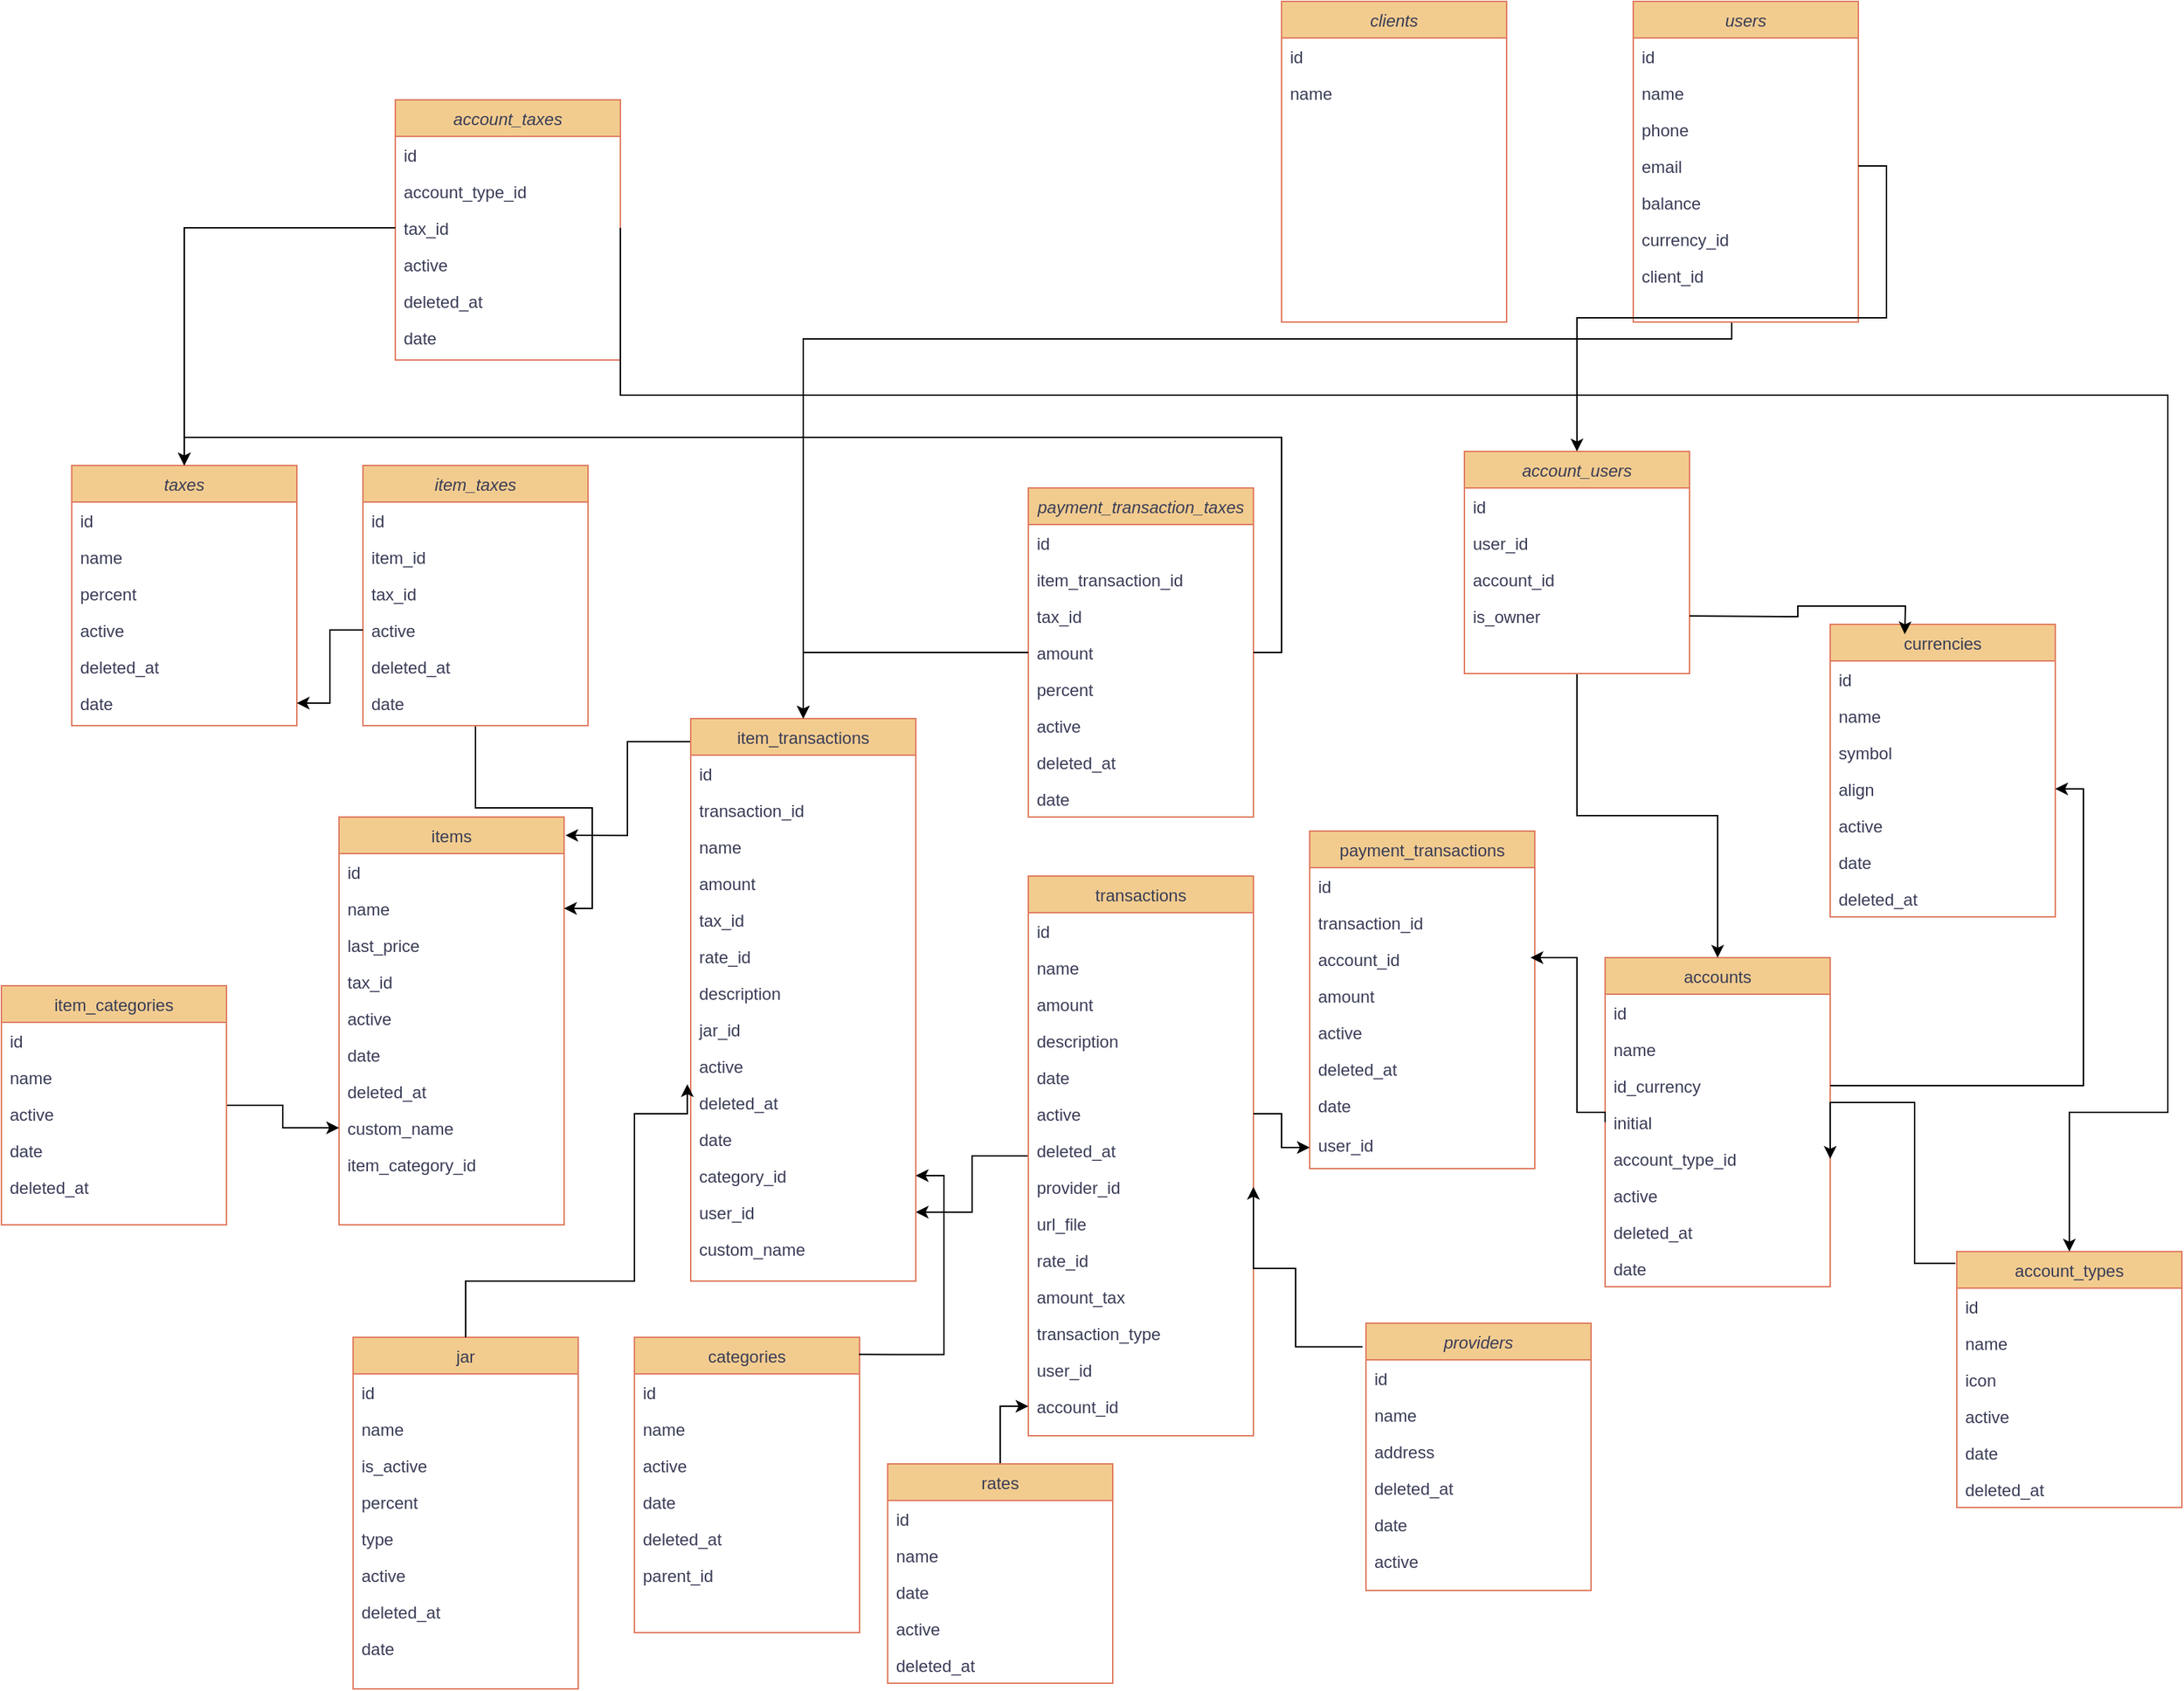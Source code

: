 <mxfile version="28.0.6">
  <diagram name="OWF" id="9518a_w_r0KWfldJNFTp">
    <mxGraphModel dx="2632" dy="2232" grid="1" gridSize="9" guides="1" tooltips="1" connect="1" arrows="1" fold="1" page="1" pageScale="1" pageWidth="1100" pageHeight="850" background="none" math="0" shadow="0">
      <root>
        <mxCell id="Xv9sIeqRXjaj8K2ofjXe-0" />
        <mxCell id="Xv9sIeqRXjaj8K2ofjXe-1" parent="Xv9sIeqRXjaj8K2ofjXe-0" />
        <mxCell id="Xv9sIeqRXjaj8K2ofjXe-2" value="taxes" style="swimlane;fontStyle=2;align=center;verticalAlign=top;childLayout=stackLayout;horizontal=1;startSize=26;horizontalStack=0;resizeParent=1;resizeLast=0;collapsible=1;marginBottom=0;rounded=0;shadow=0;strokeWidth=1;labelBackgroundColor=none;fillColor=#F2CC8F;strokeColor=#E07A5F;fontColor=#393C56;" parent="Xv9sIeqRXjaj8K2ofjXe-1" vertex="1">
          <mxGeometry x="60" y="350" width="160" height="185" as="geometry">
            <mxRectangle x="230" y="140" width="160" height="26" as="alternateBounds" />
          </mxGeometry>
        </mxCell>
        <mxCell id="D1REQiN6YhQvOfh9OnE7-97" value="id" style="text;align=left;verticalAlign=top;spacingLeft=4;spacingRight=4;overflow=hidden;rotatable=0;points=[[0,0.5],[1,0.5]];portConstraint=eastwest;labelBackgroundColor=none;fontColor=#393C56;" parent="Xv9sIeqRXjaj8K2ofjXe-2" vertex="1">
          <mxGeometry y="26" width="160" height="26" as="geometry" />
        </mxCell>
        <mxCell id="Xv9sIeqRXjaj8K2ofjXe-3" value="name" style="text;align=left;verticalAlign=top;spacingLeft=4;spacingRight=4;overflow=hidden;rotatable=0;points=[[0,0.5],[1,0.5]];portConstraint=eastwest;labelBackgroundColor=none;fontColor=#393C56;" parent="Xv9sIeqRXjaj8K2ofjXe-2" vertex="1">
          <mxGeometry y="52" width="160" height="26" as="geometry" />
        </mxCell>
        <mxCell id="Xv9sIeqRXjaj8K2ofjXe-4" value="percent" style="text;align=left;verticalAlign=top;spacingLeft=4;spacingRight=4;overflow=hidden;rotatable=0;points=[[0,0.5],[1,0.5]];portConstraint=eastwest;rounded=0;shadow=0;html=0;labelBackgroundColor=none;fontColor=#393C56;" parent="Xv9sIeqRXjaj8K2ofjXe-2" vertex="1">
          <mxGeometry y="78" width="160" height="26" as="geometry" />
        </mxCell>
        <mxCell id="D1REQiN6YhQvOfh9OnE7-109" value="active" style="text;align=left;verticalAlign=top;spacingLeft=4;spacingRight=4;overflow=hidden;rotatable=0;points=[[0,0.5],[1,0.5]];portConstraint=eastwest;rounded=0;shadow=0;html=0;labelBackgroundColor=none;fontColor=#393C56;" parent="Xv9sIeqRXjaj8K2ofjXe-2" vertex="1">
          <mxGeometry y="104" width="160" height="26" as="geometry" />
        </mxCell>
        <mxCell id="D1REQiN6YhQvOfh9OnE7-110" value="deleted_at" style="text;align=left;verticalAlign=top;spacingLeft=4;spacingRight=4;overflow=hidden;rotatable=0;points=[[0,0.5],[1,0.5]];portConstraint=eastwest;rounded=0;shadow=0;html=0;labelBackgroundColor=none;fontColor=#393C56;" parent="Xv9sIeqRXjaj8K2ofjXe-2" vertex="1">
          <mxGeometry y="130" width="160" height="26" as="geometry" />
        </mxCell>
        <mxCell id="D1REQiN6YhQvOfh9OnE7-111" value="date" style="text;align=left;verticalAlign=top;spacingLeft=4;spacingRight=4;overflow=hidden;rotatable=0;points=[[0,0.5],[1,0.5]];portConstraint=eastwest;rounded=0;shadow=0;html=0;labelBackgroundColor=none;fontColor=#393C56;" parent="Xv9sIeqRXjaj8K2ofjXe-2" vertex="1">
          <mxGeometry y="156" width="160" height="26" as="geometry" />
        </mxCell>
        <mxCell id="ANLwmbTKhOu5ea7WdBb_-15" value="" style="edgeStyle=orthogonalEdgeStyle;rounded=0;orthogonalLoop=1;jettySize=auto;html=1;" parent="Xv9sIeqRXjaj8K2ofjXe-1" source="Xv9sIeqRXjaj8K2ofjXe-7" target="Hx6rBbTy-x-YZ6NXSaum-0" edge="1">
          <mxGeometry relative="1" as="geometry" />
        </mxCell>
        <mxCell id="Xv9sIeqRXjaj8K2ofjXe-7" value="transactions" style="swimlane;fontStyle=0;align=center;verticalAlign=top;childLayout=stackLayout;horizontal=1;startSize=26;horizontalStack=0;resizeParent=1;resizeLast=0;collapsible=1;marginBottom=0;rounded=0;shadow=0;strokeWidth=1;labelBackgroundColor=none;fillColor=#F2CC8F;strokeColor=#E07A5F;fontColor=#393C56;" parent="Xv9sIeqRXjaj8K2ofjXe-1" vertex="1">
          <mxGeometry x="740" y="642" width="160" height="398" as="geometry">
            <mxRectangle x="130" y="380" width="160" height="26" as="alternateBounds" />
          </mxGeometry>
        </mxCell>
        <mxCell id="Xv9sIeqRXjaj8K2ofjXe-8" value="id" style="text;align=left;verticalAlign=top;spacingLeft=4;spacingRight=4;overflow=hidden;rotatable=0;points=[[0,0.5],[1,0.5]];portConstraint=eastwest;labelBackgroundColor=none;fontColor=#393C56;" parent="Xv9sIeqRXjaj8K2ofjXe-7" vertex="1">
          <mxGeometry y="26" width="160" height="26" as="geometry" />
        </mxCell>
        <mxCell id="Xv9sIeqRXjaj8K2ofjXe-11" value="name" style="text;align=left;verticalAlign=top;spacingLeft=4;spacingRight=4;overflow=hidden;rotatable=0;points=[[0,0.5],[1,0.5]];portConstraint=eastwest;rounded=0;shadow=0;html=0;labelBackgroundColor=none;fontColor=#393C56;" parent="Xv9sIeqRXjaj8K2ofjXe-7" vertex="1">
          <mxGeometry y="52" width="160" height="26" as="geometry" />
        </mxCell>
        <mxCell id="Xv9sIeqRXjaj8K2ofjXe-16" value="amount" style="text;align=left;verticalAlign=top;spacingLeft=4;spacingRight=4;overflow=hidden;rotatable=0;points=[[0,0.5],[1,0.5]];portConstraint=eastwest;rounded=0;shadow=0;html=0;labelBackgroundColor=none;fontColor=#393C56;" parent="Xv9sIeqRXjaj8K2ofjXe-7" vertex="1">
          <mxGeometry y="78" width="160" height="26" as="geometry" />
        </mxCell>
        <mxCell id="Xv9sIeqRXjaj8K2ofjXe-12" value="description" style="text;align=left;verticalAlign=top;spacingLeft=4;spacingRight=4;overflow=hidden;rotatable=0;points=[[0,0.5],[1,0.5]];portConstraint=eastwest;rounded=0;shadow=0;html=0;labelBackgroundColor=none;fontColor=#393C56;" parent="Xv9sIeqRXjaj8K2ofjXe-7" vertex="1">
          <mxGeometry y="104" width="160" height="26" as="geometry" />
        </mxCell>
        <mxCell id="Xv9sIeqRXjaj8K2ofjXe-13" value="date" style="text;align=left;verticalAlign=top;spacingLeft=4;spacingRight=4;overflow=hidden;rotatable=0;points=[[0,0.5],[1,0.5]];portConstraint=eastwest;rounded=0;shadow=0;html=0;labelBackgroundColor=none;fontColor=#393C56;" parent="Xv9sIeqRXjaj8K2ofjXe-7" vertex="1">
          <mxGeometry y="130" width="160" height="26" as="geometry" />
        </mxCell>
        <mxCell id="D1REQiN6YhQvOfh9OnE7-32" value="active" style="text;align=left;verticalAlign=top;spacingLeft=4;spacingRight=4;overflow=hidden;rotatable=0;points=[[0,0.5],[1,0.5]];portConstraint=eastwest;rounded=0;shadow=0;html=0;labelBackgroundColor=none;fontColor=#393C56;" parent="Xv9sIeqRXjaj8K2ofjXe-7" vertex="1">
          <mxGeometry y="156" width="160" height="26" as="geometry" />
        </mxCell>
        <mxCell id="D1REQiN6YhQvOfh9OnE7-33" value="deleted_at" style="text;align=left;verticalAlign=top;spacingLeft=4;spacingRight=4;overflow=hidden;rotatable=0;points=[[0,0.5],[1,0.5]];portConstraint=eastwest;rounded=0;shadow=0;html=0;labelBackgroundColor=none;fontColor=#393C56;" parent="Xv9sIeqRXjaj8K2ofjXe-7" vertex="1">
          <mxGeometry y="182" width="160" height="26" as="geometry" />
        </mxCell>
        <mxCell id="Xv9sIeqRXjaj8K2ofjXe-19" value="provider_id" style="text;align=left;verticalAlign=top;spacingLeft=4;spacingRight=4;overflow=hidden;rotatable=0;points=[[0,0.5],[1,0.5]];portConstraint=eastwest;rounded=0;shadow=0;html=0;labelBackgroundColor=none;fontColor=#393C56;" parent="Xv9sIeqRXjaj8K2ofjXe-7" vertex="1">
          <mxGeometry y="208" width="160" height="26" as="geometry" />
        </mxCell>
        <mxCell id="Xv9sIeqRXjaj8K2ofjXe-20" value="url_file" style="text;align=left;verticalAlign=top;spacingLeft=4;spacingRight=4;overflow=hidden;rotatable=0;points=[[0,0.5],[1,0.5]];portConstraint=eastwest;rounded=0;shadow=0;html=0;labelBackgroundColor=none;fontColor=#393C56;" parent="Xv9sIeqRXjaj8K2ofjXe-7" vertex="1">
          <mxGeometry y="234" width="160" height="26" as="geometry" />
        </mxCell>
        <mxCell id="Xv9sIeqRXjaj8K2ofjXe-21" value="rate_id" style="text;align=left;verticalAlign=top;spacingLeft=4;spacingRight=4;overflow=hidden;rotatable=0;points=[[0,0.5],[1,0.5]];portConstraint=eastwest;rounded=0;shadow=0;html=0;labelBackgroundColor=none;fontColor=#393C56;" parent="Xv9sIeqRXjaj8K2ofjXe-7" vertex="1">
          <mxGeometry y="260" width="160" height="26" as="geometry" />
        </mxCell>
        <mxCell id="FVdLJZZyO3zQrLTVTU2O-11" value="amount_tax" style="text;align=left;verticalAlign=top;spacingLeft=4;spacingRight=4;overflow=hidden;rotatable=0;points=[[0,0.5],[1,0.5]];portConstraint=eastwest;rounded=0;shadow=0;html=0;labelBackgroundColor=none;fontColor=#393C56;" parent="Xv9sIeqRXjaj8K2ofjXe-7" vertex="1">
          <mxGeometry y="286" width="160" height="26" as="geometry" />
        </mxCell>
        <mxCell id="fKzHAxoVvGw2PQjcxzFQ-4" value="transaction_type" style="text;align=left;verticalAlign=top;spacingLeft=4;spacingRight=4;overflow=hidden;rotatable=0;points=[[0,0.5],[1,0.5]];portConstraint=eastwest;rounded=0;shadow=0;html=0;labelBackgroundColor=none;fontColor=#393C56;" parent="Xv9sIeqRXjaj8K2ofjXe-7" vertex="1">
          <mxGeometry y="312" width="160" height="26" as="geometry" />
        </mxCell>
        <mxCell id="Hx6rBbTy-x-YZ6NXSaum-3" value="user_id" style="text;align=left;verticalAlign=top;spacingLeft=4;spacingRight=4;overflow=hidden;rotatable=0;points=[[0,0.5],[1,0.5]];portConstraint=eastwest;rounded=0;shadow=0;html=0;labelBackgroundColor=none;fontColor=#393C56;" parent="Xv9sIeqRXjaj8K2ofjXe-7" vertex="1">
          <mxGeometry y="338" width="160" height="26" as="geometry" />
        </mxCell>
        <mxCell id="ANLwmbTKhOu5ea7WdBb_-12" value="account_id" style="text;align=left;verticalAlign=top;spacingLeft=4;spacingRight=4;overflow=hidden;rotatable=0;points=[[0,0.5],[1,0.5]];portConstraint=eastwest;rounded=0;shadow=0;html=0;labelBackgroundColor=none;fontColor=#393C56;" parent="Xv9sIeqRXjaj8K2ofjXe-7" vertex="1">
          <mxGeometry y="364" width="160" height="26" as="geometry" />
        </mxCell>
        <mxCell id="Xv9sIeqRXjaj8K2ofjXe-46" value="" style="edgeStyle=orthogonalEdgeStyle;rounded=0;orthogonalLoop=1;jettySize=auto;html=1;entryX=1.006;entryY=0.045;entryDx=0;entryDy=0;entryPerimeter=0;exitX=0;exitY=0.041;exitDx=0;exitDy=0;exitPerimeter=0;" parent="Xv9sIeqRXjaj8K2ofjXe-1" source="Xv9sIeqRXjaj8K2ofjXe-47" target="Xv9sIeqRXjaj8K2ofjXe-56" edge="1">
          <mxGeometry relative="1" as="geometry" />
        </mxCell>
        <mxCell id="Xv9sIeqRXjaj8K2ofjXe-47" value="item_transactions" style="swimlane;fontStyle=0;align=center;verticalAlign=top;childLayout=stackLayout;horizontal=1;startSize=26;horizontalStack=0;resizeParent=1;resizeLast=0;collapsible=1;marginBottom=0;rounded=0;shadow=0;strokeWidth=1;labelBackgroundColor=none;fillColor=#F2CC8F;strokeColor=#E07A5F;fontColor=#393C56;" parent="Xv9sIeqRXjaj8K2ofjXe-1" vertex="1">
          <mxGeometry x="500" y="530" width="160" height="400" as="geometry">
            <mxRectangle x="130" y="380" width="160" height="26" as="alternateBounds" />
          </mxGeometry>
        </mxCell>
        <mxCell id="Xv9sIeqRXjaj8K2ofjXe-48" value="id" style="text;align=left;verticalAlign=top;spacingLeft=4;spacingRight=4;overflow=hidden;rotatable=0;points=[[0,0.5],[1,0.5]];portConstraint=eastwest;labelBackgroundColor=none;fontColor=#393C56;" parent="Xv9sIeqRXjaj8K2ofjXe-47" vertex="1">
          <mxGeometry y="26" width="160" height="26" as="geometry" />
        </mxCell>
        <mxCell id="Xv9sIeqRXjaj8K2ofjXe-49" value="transaction_id" style="text;align=left;verticalAlign=top;spacingLeft=4;spacingRight=4;overflow=hidden;rotatable=0;points=[[0,0.5],[1,0.5]];portConstraint=eastwest;rounded=0;shadow=0;html=0;labelBackgroundColor=none;fontColor=#393C56;" parent="Xv9sIeqRXjaj8K2ofjXe-47" vertex="1">
          <mxGeometry y="52" width="160" height="26" as="geometry" />
        </mxCell>
        <mxCell id="Xv9sIeqRXjaj8K2ofjXe-51" value="name" style="text;align=left;verticalAlign=top;spacingLeft=4;spacingRight=4;overflow=hidden;rotatable=0;points=[[0,0.5],[1,0.5]];portConstraint=eastwest;rounded=0;shadow=0;html=0;labelBackgroundColor=none;fontColor=#393C56;" parent="Xv9sIeqRXjaj8K2ofjXe-47" vertex="1">
          <mxGeometry y="78" width="160" height="26" as="geometry" />
        </mxCell>
        <mxCell id="Xv9sIeqRXjaj8K2ofjXe-52" value="amount" style="text;align=left;verticalAlign=top;spacingLeft=4;spacingRight=4;overflow=hidden;rotatable=0;points=[[0,0.5],[1,0.5]];portConstraint=eastwest;rounded=0;shadow=0;html=0;labelBackgroundColor=none;fontColor=#393C56;" parent="Xv9sIeqRXjaj8K2ofjXe-47" vertex="1">
          <mxGeometry y="104" width="160" height="26" as="geometry" />
        </mxCell>
        <mxCell id="Xv9sIeqRXjaj8K2ofjXe-53" value="tax_id" style="text;align=left;verticalAlign=top;spacingLeft=4;spacingRight=4;overflow=hidden;rotatable=0;points=[[0,0.5],[1,0.5]];portConstraint=eastwest;rounded=0;shadow=0;html=0;labelBackgroundColor=none;fontColor=#393C56;" parent="Xv9sIeqRXjaj8K2ofjXe-47" vertex="1">
          <mxGeometry y="130" width="160" height="26" as="geometry" />
        </mxCell>
        <mxCell id="Xv9sIeqRXjaj8K2ofjXe-54" value="rate_id" style="text;align=left;verticalAlign=top;spacingLeft=4;spacingRight=4;overflow=hidden;rotatable=0;points=[[0,0.5],[1,0.5]];portConstraint=eastwest;rounded=0;shadow=0;html=0;labelBackgroundColor=none;fontColor=#393C56;" parent="Xv9sIeqRXjaj8K2ofjXe-47" vertex="1">
          <mxGeometry y="156" width="160" height="26" as="geometry" />
        </mxCell>
        <mxCell id="D1REQiN6YhQvOfh9OnE7-5" value="description" style="text;align=left;verticalAlign=top;spacingLeft=4;spacingRight=4;overflow=hidden;rotatable=0;points=[[0,0.5],[1,0.5]];portConstraint=eastwest;rounded=0;shadow=0;html=0;labelBackgroundColor=none;fontColor=#393C56;" parent="Xv9sIeqRXjaj8K2ofjXe-47" vertex="1">
          <mxGeometry y="182" width="160" height="26" as="geometry" />
        </mxCell>
        <mxCell id="D1REQiN6YhQvOfh9OnE7-6" value="jar_id" style="text;align=left;verticalAlign=top;spacingLeft=4;spacingRight=4;overflow=hidden;rotatable=0;points=[[0,0.5],[1,0.5]];portConstraint=eastwest;rounded=0;shadow=0;html=0;labelBackgroundColor=none;fontColor=#393C56;" parent="Xv9sIeqRXjaj8K2ofjXe-47" vertex="1">
          <mxGeometry y="208" width="160" height="26" as="geometry" />
        </mxCell>
        <mxCell id="D1REQiN6YhQvOfh9OnE7-1" value="active" style="text;align=left;verticalAlign=top;spacingLeft=4;spacingRight=4;overflow=hidden;rotatable=0;points=[[0,0.5],[1,0.5]];portConstraint=eastwest;rounded=0;shadow=0;html=0;labelBackgroundColor=none;fontColor=#393C56;" parent="Xv9sIeqRXjaj8K2ofjXe-47" vertex="1">
          <mxGeometry y="234" width="160" height="26" as="geometry" />
        </mxCell>
        <mxCell id="D1REQiN6YhQvOfh9OnE7-3" value="deleted_at" style="text;align=left;verticalAlign=top;spacingLeft=4;spacingRight=4;overflow=hidden;rotatable=0;points=[[0,0.5],[1,0.5]];portConstraint=eastwest;rounded=0;shadow=0;html=0;labelBackgroundColor=none;fontColor=#393C56;" parent="Xv9sIeqRXjaj8K2ofjXe-47" vertex="1">
          <mxGeometry y="260" width="160" height="26" as="geometry" />
        </mxCell>
        <mxCell id="D1REQiN6YhQvOfh9OnE7-2" value="date" style="text;align=left;verticalAlign=top;spacingLeft=4;spacingRight=4;overflow=hidden;rotatable=0;points=[[0,0.5],[1,0.5]];portConstraint=eastwest;rounded=0;shadow=0;html=0;labelBackgroundColor=none;fontColor=#393C56;" parent="Xv9sIeqRXjaj8K2ofjXe-47" vertex="1">
          <mxGeometry y="286" width="160" height="26" as="geometry" />
        </mxCell>
        <mxCell id="D1REQiN6YhQvOfh9OnE7-7" value="category_id" style="text;align=left;verticalAlign=top;spacingLeft=4;spacingRight=4;overflow=hidden;rotatable=0;points=[[0,0.5],[1,0.5]];portConstraint=eastwest;rounded=0;shadow=0;html=0;labelBackgroundColor=none;fontColor=#393C56;" parent="Xv9sIeqRXjaj8K2ofjXe-47" vertex="1">
          <mxGeometry y="312" width="160" height="26" as="geometry" />
        </mxCell>
        <mxCell id="Hx6rBbTy-x-YZ6NXSaum-0" value="user_id" style="text;align=left;verticalAlign=top;spacingLeft=4;spacingRight=4;overflow=hidden;rotatable=0;points=[[0,0.5],[1,0.5]];portConstraint=eastwest;rounded=0;shadow=0;html=0;labelBackgroundColor=none;fontColor=#393C56;" parent="Xv9sIeqRXjaj8K2ofjXe-47" vertex="1">
          <mxGeometry y="338" width="160" height="26" as="geometry" />
        </mxCell>
        <mxCell id="Hx6rBbTy-x-YZ6NXSaum-2" value="custom_name" style="text;align=left;verticalAlign=top;spacingLeft=4;spacingRight=4;overflow=hidden;rotatable=0;points=[[0,0.5],[1,0.5]];portConstraint=eastwest;rounded=0;shadow=0;html=0;labelBackgroundColor=none;fontColor=#393C56;" parent="Xv9sIeqRXjaj8K2ofjXe-47" vertex="1">
          <mxGeometry y="364" width="160" height="26" as="geometry" />
        </mxCell>
        <mxCell id="Xv9sIeqRXjaj8K2ofjXe-56" value="items" style="swimlane;fontStyle=0;align=center;verticalAlign=top;childLayout=stackLayout;horizontal=1;startSize=26;horizontalStack=0;resizeParent=1;resizeLast=0;collapsible=1;marginBottom=0;rounded=0;shadow=0;strokeWidth=1;labelBackgroundColor=none;fillColor=#F2CC8F;strokeColor=#E07A5F;fontColor=#393C56;" parent="Xv9sIeqRXjaj8K2ofjXe-1" vertex="1">
          <mxGeometry x="250" y="600" width="160" height="290" as="geometry">
            <mxRectangle x="130" y="380" width="160" height="26" as="alternateBounds" />
          </mxGeometry>
        </mxCell>
        <mxCell id="Xv9sIeqRXjaj8K2ofjXe-57" value="id" style="text;align=left;verticalAlign=top;spacingLeft=4;spacingRight=4;overflow=hidden;rotatable=0;points=[[0,0.5],[1,0.5]];portConstraint=eastwest;labelBackgroundColor=none;fontColor=#393C56;" parent="Xv9sIeqRXjaj8K2ofjXe-56" vertex="1">
          <mxGeometry y="26" width="160" height="26" as="geometry" />
        </mxCell>
        <mxCell id="Xv9sIeqRXjaj8K2ofjXe-58" value="name" style="text;align=left;verticalAlign=top;spacingLeft=4;spacingRight=4;overflow=hidden;rotatable=0;points=[[0,0.5],[1,0.5]];portConstraint=eastwest;rounded=0;shadow=0;html=0;labelBackgroundColor=none;fontColor=#393C56;" parent="Xv9sIeqRXjaj8K2ofjXe-56" vertex="1">
          <mxGeometry y="52" width="160" height="26" as="geometry" />
        </mxCell>
        <mxCell id="Xv9sIeqRXjaj8K2ofjXe-59" value="last_price" style="text;align=left;verticalAlign=top;spacingLeft=4;spacingRight=4;overflow=hidden;rotatable=0;points=[[0,0.5],[1,0.5]];portConstraint=eastwest;rounded=0;shadow=0;html=0;labelBackgroundColor=none;fontColor=#393C56;" parent="Xv9sIeqRXjaj8K2ofjXe-56" vertex="1">
          <mxGeometry y="78" width="160" height="26" as="geometry" />
        </mxCell>
        <mxCell id="Xv9sIeqRXjaj8K2ofjXe-60" value="tax_id&#xa;" style="text;align=left;verticalAlign=top;spacingLeft=4;spacingRight=4;overflow=hidden;rotatable=0;points=[[0,0.5],[1,0.5]];portConstraint=eastwest;rounded=0;shadow=0;html=0;labelBackgroundColor=none;fontColor=#393C56;" parent="Xv9sIeqRXjaj8K2ofjXe-56" vertex="1">
          <mxGeometry y="104" width="160" height="26" as="geometry" />
        </mxCell>
        <mxCell id="Xv9sIeqRXjaj8K2ofjXe-61" value="active" style="text;align=left;verticalAlign=top;spacingLeft=4;spacingRight=4;overflow=hidden;rotatable=0;points=[[0,0.5],[1,0.5]];portConstraint=eastwest;rounded=0;shadow=0;html=0;labelBackgroundColor=none;fontColor=#393C56;" parent="Xv9sIeqRXjaj8K2ofjXe-56" vertex="1">
          <mxGeometry y="130" width="160" height="26" as="geometry" />
        </mxCell>
        <mxCell id="Xv9sIeqRXjaj8K2ofjXe-62" value="date" style="text;align=left;verticalAlign=top;spacingLeft=4;spacingRight=4;overflow=hidden;rotatable=0;points=[[0,0.5],[1,0.5]];portConstraint=eastwest;rounded=0;shadow=0;html=0;labelBackgroundColor=none;fontColor=#393C56;" parent="Xv9sIeqRXjaj8K2ofjXe-56" vertex="1">
          <mxGeometry y="156" width="160" height="26" as="geometry" />
        </mxCell>
        <mxCell id="D1REQiN6YhQvOfh9OnE7-0" value="deleted_at" style="text;align=left;verticalAlign=top;spacingLeft=4;spacingRight=4;overflow=hidden;rotatable=0;points=[[0,0.5],[1,0.5]];portConstraint=eastwest;rounded=0;shadow=0;html=0;labelBackgroundColor=none;fontColor=#393C56;" parent="Xv9sIeqRXjaj8K2ofjXe-56" vertex="1">
          <mxGeometry y="182" width="160" height="26" as="geometry" />
        </mxCell>
        <mxCell id="ANLwmbTKhOu5ea7WdBb_-2" value="custom_name" style="text;align=left;verticalAlign=top;spacingLeft=4;spacingRight=4;overflow=hidden;rotatable=0;points=[[0,0.5],[1,0.5]];portConstraint=eastwest;rounded=0;shadow=0;html=0;labelBackgroundColor=none;fontColor=#393C56;" parent="Xv9sIeqRXjaj8K2ofjXe-56" vertex="1">
          <mxGeometry y="208" width="160" height="26" as="geometry" />
        </mxCell>
        <mxCell id="ANLwmbTKhOu5ea7WdBb_-3" value="item_category_id" style="text;align=left;verticalAlign=top;spacingLeft=4;spacingRight=4;overflow=hidden;rotatable=0;points=[[0,0.5],[1,0.5]];portConstraint=eastwest;rounded=0;shadow=0;html=0;labelBackgroundColor=none;fontColor=#393C56;" parent="Xv9sIeqRXjaj8K2ofjXe-56" vertex="1">
          <mxGeometry y="234" width="160" height="26" as="geometry" />
        </mxCell>
        <mxCell id="ANLwmbTKhOu5ea7WdBb_-16" value="" style="edgeStyle=orthogonalEdgeStyle;rounded=0;orthogonalLoop=1;jettySize=auto;html=1;" parent="Xv9sIeqRXjaj8K2ofjXe-1" source="Xv9sIeqRXjaj8K2ofjXe-85" target="ANLwmbTKhOu5ea7WdBb_-12" edge="1">
          <mxGeometry relative="1" as="geometry" />
        </mxCell>
        <mxCell id="Xv9sIeqRXjaj8K2ofjXe-85" value="rates" style="swimlane;fontStyle=0;align=center;verticalAlign=top;childLayout=stackLayout;horizontal=1;startSize=26;horizontalStack=0;resizeParent=1;resizeLast=0;collapsible=1;marginBottom=0;rounded=0;shadow=0;strokeWidth=1;labelBackgroundColor=none;fillColor=#F2CC8F;strokeColor=#E07A5F;fontColor=#393C56;" parent="Xv9sIeqRXjaj8K2ofjXe-1" vertex="1">
          <mxGeometry x="640" y="1060" width="160" height="156" as="geometry">
            <mxRectangle x="130" y="380" width="160" height="26" as="alternateBounds" />
          </mxGeometry>
        </mxCell>
        <mxCell id="Xv9sIeqRXjaj8K2ofjXe-86" value="id" style="text;align=left;verticalAlign=top;spacingLeft=4;spacingRight=4;overflow=hidden;rotatable=0;points=[[0,0.5],[1,0.5]];portConstraint=eastwest;labelBackgroundColor=none;fontColor=#393C56;" parent="Xv9sIeqRXjaj8K2ofjXe-85" vertex="1">
          <mxGeometry y="26" width="160" height="26" as="geometry" />
        </mxCell>
        <mxCell id="Xv9sIeqRXjaj8K2ofjXe-87" value="name" style="text;align=left;verticalAlign=top;spacingLeft=4;spacingRight=4;overflow=hidden;rotatable=0;points=[[0,0.5],[1,0.5]];portConstraint=eastwest;rounded=0;shadow=0;html=0;labelBackgroundColor=none;fontColor=#393C56;" parent="Xv9sIeqRXjaj8K2ofjXe-85" vertex="1">
          <mxGeometry y="52" width="160" height="26" as="geometry" />
        </mxCell>
        <mxCell id="Xv9sIeqRXjaj8K2ofjXe-88" value="date" style="text;align=left;verticalAlign=top;spacingLeft=4;spacingRight=4;overflow=hidden;rotatable=0;points=[[0,0.5],[1,0.5]];portConstraint=eastwest;rounded=0;shadow=0;html=0;labelBackgroundColor=none;fontColor=#393C56;" parent="Xv9sIeqRXjaj8K2ofjXe-85" vertex="1">
          <mxGeometry y="78" width="160" height="26" as="geometry" />
        </mxCell>
        <mxCell id="D1REQiN6YhQvOfh9OnE7-47" value="active" style="text;align=left;verticalAlign=top;spacingLeft=4;spacingRight=4;overflow=hidden;rotatable=0;points=[[0,0.5],[1,0.5]];portConstraint=eastwest;rounded=0;shadow=0;html=0;labelBackgroundColor=none;fontColor=#393C56;" parent="Xv9sIeqRXjaj8K2ofjXe-85" vertex="1">
          <mxGeometry y="104" width="160" height="26" as="geometry" />
        </mxCell>
        <mxCell id="D1REQiN6YhQvOfh9OnE7-48" value="deleted_at" style="text;align=left;verticalAlign=top;spacingLeft=4;spacingRight=4;overflow=hidden;rotatable=0;points=[[0,0.5],[1,0.5]];portConstraint=eastwest;rounded=0;shadow=0;html=0;labelBackgroundColor=none;fontColor=#393C56;" parent="Xv9sIeqRXjaj8K2ofjXe-85" vertex="1">
          <mxGeometry y="130" width="160" height="26" as="geometry" />
        </mxCell>
        <mxCell id="D1REQiN6YhQvOfh9OnE7-8" value="jar" style="swimlane;fontStyle=0;align=center;verticalAlign=top;childLayout=stackLayout;horizontal=1;startSize=26;horizontalStack=0;resizeParent=1;resizeLast=0;collapsible=1;marginBottom=0;rounded=0;shadow=0;strokeWidth=1;labelBackgroundColor=none;fillColor=#F2CC8F;strokeColor=#E07A5F;fontColor=#393C56;" parent="Xv9sIeqRXjaj8K2ofjXe-1" vertex="1">
          <mxGeometry x="260" y="970" width="160" height="250" as="geometry">
            <mxRectangle x="130" y="380" width="160" height="26" as="alternateBounds" />
          </mxGeometry>
        </mxCell>
        <mxCell id="D1REQiN6YhQvOfh9OnE7-9" value="id" style="text;align=left;verticalAlign=top;spacingLeft=4;spacingRight=4;overflow=hidden;rotatable=0;points=[[0,0.5],[1,0.5]];portConstraint=eastwest;labelBackgroundColor=none;fontColor=#393C56;" parent="D1REQiN6YhQvOfh9OnE7-8" vertex="1">
          <mxGeometry y="26" width="160" height="26" as="geometry" />
        </mxCell>
        <mxCell id="D1REQiN6YhQvOfh9OnE7-10" value="name" style="text;align=left;verticalAlign=top;spacingLeft=4;spacingRight=4;overflow=hidden;rotatable=0;points=[[0,0.5],[1,0.5]];portConstraint=eastwest;rounded=0;shadow=0;html=0;labelBackgroundColor=none;fontColor=#393C56;" parent="D1REQiN6YhQvOfh9OnE7-8" vertex="1">
          <mxGeometry y="52" width="160" height="26" as="geometry" />
        </mxCell>
        <mxCell id="D1REQiN6YhQvOfh9OnE7-11" value="is_active" style="text;align=left;verticalAlign=top;spacingLeft=4;spacingRight=4;overflow=hidden;rotatable=0;points=[[0,0.5],[1,0.5]];portConstraint=eastwest;rounded=0;shadow=0;html=0;labelBackgroundColor=none;fontColor=#393C56;" parent="D1REQiN6YhQvOfh9OnE7-8" vertex="1">
          <mxGeometry y="78" width="160" height="26" as="geometry" />
        </mxCell>
        <mxCell id="D1REQiN6YhQvOfh9OnE7-12" value="percent" style="text;align=left;verticalAlign=top;spacingLeft=4;spacingRight=4;overflow=hidden;rotatable=0;points=[[0,0.5],[1,0.5]];portConstraint=eastwest;rounded=0;shadow=0;html=0;labelBackgroundColor=none;fontColor=#393C56;" parent="D1REQiN6YhQvOfh9OnE7-8" vertex="1">
          <mxGeometry y="104" width="160" height="26" as="geometry" />
        </mxCell>
        <mxCell id="D1REQiN6YhQvOfh9OnE7-13" value="type" style="text;align=left;verticalAlign=top;spacingLeft=4;spacingRight=4;overflow=hidden;rotatable=0;points=[[0,0.5],[1,0.5]];portConstraint=eastwest;rounded=0;shadow=0;html=0;labelBackgroundColor=none;fontColor=#393C56;" parent="D1REQiN6YhQvOfh9OnE7-8" vertex="1">
          <mxGeometry y="130" width="160" height="26" as="geometry" />
        </mxCell>
        <mxCell id="D1REQiN6YhQvOfh9OnE7-24" value="active" style="text;align=left;verticalAlign=top;spacingLeft=4;spacingRight=4;overflow=hidden;rotatable=0;points=[[0,0.5],[1,0.5]];portConstraint=eastwest;rounded=0;shadow=0;html=0;labelBackgroundColor=none;fontColor=#393C56;" parent="D1REQiN6YhQvOfh9OnE7-8" vertex="1">
          <mxGeometry y="156" width="160" height="26" as="geometry" />
        </mxCell>
        <mxCell id="D1REQiN6YhQvOfh9OnE7-25" value="deleted_at" style="text;align=left;verticalAlign=top;spacingLeft=4;spacingRight=4;overflow=hidden;rotatable=0;points=[[0,0.5],[1,0.5]];portConstraint=eastwest;rounded=0;shadow=0;html=0;labelBackgroundColor=none;fontColor=#393C56;" parent="D1REQiN6YhQvOfh9OnE7-8" vertex="1">
          <mxGeometry y="182" width="160" height="26" as="geometry" />
        </mxCell>
        <mxCell id="D1REQiN6YhQvOfh9OnE7-26" value="date" style="text;align=left;verticalAlign=top;spacingLeft=4;spacingRight=4;overflow=hidden;rotatable=0;points=[[0,0.5],[1,0.5]];portConstraint=eastwest;rounded=0;shadow=0;html=0;labelBackgroundColor=none;fontColor=#393C56;" parent="D1REQiN6YhQvOfh9OnE7-8" vertex="1">
          <mxGeometry y="208" width="160" height="26" as="geometry" />
        </mxCell>
        <mxCell id="D1REQiN6YhQvOfh9OnE7-16" value="categories" style="swimlane;fontStyle=0;align=center;verticalAlign=top;childLayout=stackLayout;horizontal=1;startSize=26;horizontalStack=0;resizeParent=1;resizeLast=0;collapsible=1;marginBottom=0;rounded=0;shadow=0;strokeWidth=1;labelBackgroundColor=none;fillColor=#F2CC8F;strokeColor=#E07A5F;fontColor=#393C56;" parent="Xv9sIeqRXjaj8K2ofjXe-1" vertex="1">
          <mxGeometry x="460" y="970" width="160" height="210" as="geometry">
            <mxRectangle x="130" y="380" width="160" height="26" as="alternateBounds" />
          </mxGeometry>
        </mxCell>
        <mxCell id="D1REQiN6YhQvOfh9OnE7-17" value="id" style="text;align=left;verticalAlign=top;spacingLeft=4;spacingRight=4;overflow=hidden;rotatable=0;points=[[0,0.5],[1,0.5]];portConstraint=eastwest;labelBackgroundColor=none;fontColor=#393C56;" parent="D1REQiN6YhQvOfh9OnE7-16" vertex="1">
          <mxGeometry y="26" width="160" height="26" as="geometry" />
        </mxCell>
        <mxCell id="D1REQiN6YhQvOfh9OnE7-18" value="name" style="text;align=left;verticalAlign=top;spacingLeft=4;spacingRight=4;overflow=hidden;rotatable=0;points=[[0,0.5],[1,0.5]];portConstraint=eastwest;rounded=0;shadow=0;html=0;labelBackgroundColor=none;fontColor=#393C56;" parent="D1REQiN6YhQvOfh9OnE7-16" vertex="1">
          <mxGeometry y="52" width="160" height="26" as="geometry" />
        </mxCell>
        <mxCell id="D1REQiN6YhQvOfh9OnE7-27" value="active" style="text;align=left;verticalAlign=top;spacingLeft=4;spacingRight=4;overflow=hidden;rotatable=0;points=[[0,0.5],[1,0.5]];portConstraint=eastwest;rounded=0;shadow=0;html=0;labelBackgroundColor=none;fontColor=#393C56;" parent="D1REQiN6YhQvOfh9OnE7-16" vertex="1">
          <mxGeometry y="78" width="160" height="26" as="geometry" />
        </mxCell>
        <mxCell id="D1REQiN6YhQvOfh9OnE7-29" value="date" style="text;align=left;verticalAlign=top;spacingLeft=4;spacingRight=4;overflow=hidden;rotatable=0;points=[[0,0.5],[1,0.5]];portConstraint=eastwest;rounded=0;shadow=0;html=0;labelBackgroundColor=none;fontColor=#393C56;" parent="D1REQiN6YhQvOfh9OnE7-16" vertex="1">
          <mxGeometry y="104" width="160" height="26" as="geometry" />
        </mxCell>
        <mxCell id="D1REQiN6YhQvOfh9OnE7-28" value="deleted_at" style="text;align=left;verticalAlign=top;spacingLeft=4;spacingRight=4;overflow=hidden;rotatable=0;points=[[0,0.5],[1,0.5]];portConstraint=eastwest;rounded=0;shadow=0;html=0;labelBackgroundColor=none;fontColor=#393C56;" parent="D1REQiN6YhQvOfh9OnE7-16" vertex="1">
          <mxGeometry y="130" width="160" height="26" as="geometry" />
        </mxCell>
        <mxCell id="ANLwmbTKhOu5ea7WdBb_-10" value="parent_id" style="text;align=left;verticalAlign=top;spacingLeft=4;spacingRight=4;overflow=hidden;rotatable=0;points=[[0,0.5],[1,0.5]];portConstraint=eastwest;rounded=0;shadow=0;html=0;labelBackgroundColor=none;fontColor=#393C56;" parent="D1REQiN6YhQvOfh9OnE7-16" vertex="1">
          <mxGeometry y="156" width="160" height="26" as="geometry" />
        </mxCell>
        <mxCell id="D1REQiN6YhQvOfh9OnE7-30" value="" style="edgeStyle=orthogonalEdgeStyle;rounded=0;orthogonalLoop=1;jettySize=auto;html=1;exitX=0.5;exitY=0;exitDx=0;exitDy=0;entryX=-0.015;entryY=0;entryDx=0;entryDy=0;entryPerimeter=0;" parent="Xv9sIeqRXjaj8K2ofjXe-1" source="D1REQiN6YhQvOfh9OnE7-8" target="D1REQiN6YhQvOfh9OnE7-3" edge="1">
          <mxGeometry relative="1" as="geometry">
            <mxPoint x="509" y="960" as="sourcePoint" />
            <mxPoint x="430" y="960" as="targetPoint" />
            <Array as="points">
              <mxPoint x="340" y="930" />
              <mxPoint x="460" y="930" />
              <mxPoint x="460" y="811" />
              <mxPoint x="498" y="811" />
            </Array>
          </mxGeometry>
        </mxCell>
        <mxCell id="D1REQiN6YhQvOfh9OnE7-31" value="" style="edgeStyle=orthogonalEdgeStyle;rounded=0;orthogonalLoop=1;jettySize=auto;html=1;entryX=1;entryY=0.5;entryDx=0;entryDy=0;exitX=0.997;exitY=0.058;exitDx=0;exitDy=0;exitPerimeter=0;" parent="Xv9sIeqRXjaj8K2ofjXe-1" source="D1REQiN6YhQvOfh9OnE7-16" target="D1REQiN6YhQvOfh9OnE7-7" edge="1">
          <mxGeometry relative="1" as="geometry">
            <mxPoint x="769" y="980" as="sourcePoint" />
            <mxPoint x="690" y="980" as="targetPoint" />
          </mxGeometry>
        </mxCell>
        <mxCell id="D1REQiN6YhQvOfh9OnE7-34" value="payment_transactions" style="swimlane;fontStyle=0;align=center;verticalAlign=top;childLayout=stackLayout;horizontal=1;startSize=26;horizontalStack=0;resizeParent=1;resizeLast=0;collapsible=1;marginBottom=0;rounded=0;shadow=0;strokeWidth=1;labelBackgroundColor=none;fillColor=#F2CC8F;strokeColor=#E07A5F;fontColor=#393C56;" parent="Xv9sIeqRXjaj8K2ofjXe-1" vertex="1">
          <mxGeometry x="940" y="610" width="160" height="240" as="geometry">
            <mxRectangle x="130" y="380" width="160" height="26" as="alternateBounds" />
          </mxGeometry>
        </mxCell>
        <mxCell id="D1REQiN6YhQvOfh9OnE7-35" value="id" style="text;align=left;verticalAlign=top;spacingLeft=4;spacingRight=4;overflow=hidden;rotatable=0;points=[[0,0.5],[1,0.5]];portConstraint=eastwest;labelBackgroundColor=none;fontColor=#393C56;" parent="D1REQiN6YhQvOfh9OnE7-34" vertex="1">
          <mxGeometry y="26" width="160" height="26" as="geometry" />
        </mxCell>
        <mxCell id="D1REQiN6YhQvOfh9OnE7-36" value="transaction_id" style="text;align=left;verticalAlign=top;spacingLeft=4;spacingRight=4;overflow=hidden;rotatable=0;points=[[0,0.5],[1,0.5]];portConstraint=eastwest;rounded=0;shadow=0;html=0;labelBackgroundColor=none;fontColor=#393C56;" parent="D1REQiN6YhQvOfh9OnE7-34" vertex="1">
          <mxGeometry y="52" width="160" height="26" as="geometry" />
        </mxCell>
        <mxCell id="D1REQiN6YhQvOfh9OnE7-37" value="account_id" style="text;align=left;verticalAlign=top;spacingLeft=4;spacingRight=4;overflow=hidden;rotatable=0;points=[[0,0.5],[1,0.5]];portConstraint=eastwest;rounded=0;shadow=0;html=0;labelBackgroundColor=none;fontColor=#393C56;" parent="D1REQiN6YhQvOfh9OnE7-34" vertex="1">
          <mxGeometry y="78" width="160" height="26" as="geometry" />
        </mxCell>
        <mxCell id="D1REQiN6YhQvOfh9OnE7-38" value="amount" style="text;align=left;verticalAlign=top;spacingLeft=4;spacingRight=4;overflow=hidden;rotatable=0;points=[[0,0.5],[1,0.5]];portConstraint=eastwest;rounded=0;shadow=0;html=0;labelBackgroundColor=none;fontColor=#393C56;" parent="D1REQiN6YhQvOfh9OnE7-34" vertex="1">
          <mxGeometry y="104" width="160" height="26" as="geometry" />
        </mxCell>
        <mxCell id="D1REQiN6YhQvOfh9OnE7-43" value="active" style="text;align=left;verticalAlign=top;spacingLeft=4;spacingRight=4;overflow=hidden;rotatable=0;points=[[0,0.5],[1,0.5]];portConstraint=eastwest;rounded=0;shadow=0;html=0;labelBackgroundColor=none;fontColor=#393C56;" parent="D1REQiN6YhQvOfh9OnE7-34" vertex="1">
          <mxGeometry y="130" width="160" height="26" as="geometry" />
        </mxCell>
        <mxCell id="D1REQiN6YhQvOfh9OnE7-44" value="deleted_at" style="text;align=left;verticalAlign=top;spacingLeft=4;spacingRight=4;overflow=hidden;rotatable=0;points=[[0,0.5],[1,0.5]];portConstraint=eastwest;rounded=0;shadow=0;html=0;labelBackgroundColor=none;fontColor=#393C56;" parent="D1REQiN6YhQvOfh9OnE7-34" vertex="1">
          <mxGeometry y="156" width="160" height="26" as="geometry" />
        </mxCell>
        <mxCell id="D1REQiN6YhQvOfh9OnE7-45" value="date" style="text;align=left;verticalAlign=top;spacingLeft=4;spacingRight=4;overflow=hidden;rotatable=0;points=[[0,0.5],[1,0.5]];portConstraint=eastwest;rounded=0;shadow=0;html=0;labelBackgroundColor=none;fontColor=#393C56;" parent="D1REQiN6YhQvOfh9OnE7-34" vertex="1">
          <mxGeometry y="182" width="160" height="28" as="geometry" />
        </mxCell>
        <mxCell id="Hx6rBbTy-x-YZ6NXSaum-1" value="user_id" style="text;align=left;verticalAlign=top;spacingLeft=4;spacingRight=4;overflow=hidden;rotatable=0;points=[[0,0.5],[1,0.5]];portConstraint=eastwest;rounded=0;shadow=0;html=0;labelBackgroundColor=none;fontColor=#393C56;" parent="D1REQiN6YhQvOfh9OnE7-34" vertex="1">
          <mxGeometry y="210" width="160" height="30" as="geometry" />
        </mxCell>
        <mxCell id="D1REQiN6YhQvOfh9OnE7-61" value="accounts" style="swimlane;fontStyle=0;align=center;verticalAlign=top;childLayout=stackLayout;horizontal=1;startSize=26;horizontalStack=0;resizeParent=1;resizeLast=0;collapsible=1;marginBottom=0;rounded=0;shadow=0;strokeWidth=1;labelBackgroundColor=none;fillColor=#F2CC8F;strokeColor=#E07A5F;fontColor=#393C56;" parent="Xv9sIeqRXjaj8K2ofjXe-1" vertex="1">
          <mxGeometry x="1150" y="700" width="160" height="234" as="geometry">
            <mxRectangle x="550" y="140" width="160" height="26" as="alternateBounds" />
          </mxGeometry>
        </mxCell>
        <mxCell id="D1REQiN6YhQvOfh9OnE7-62" value="id" style="text;align=left;verticalAlign=top;spacingLeft=4;spacingRight=4;overflow=hidden;rotatable=0;points=[[0,0.5],[1,0.5]];portConstraint=eastwest;labelBackgroundColor=none;fontColor=#393C56;" parent="D1REQiN6YhQvOfh9OnE7-61" vertex="1">
          <mxGeometry y="26" width="160" height="26" as="geometry" />
        </mxCell>
        <mxCell id="D1REQiN6YhQvOfh9OnE7-63" value="name" style="text;align=left;verticalAlign=top;spacingLeft=4;spacingRight=4;overflow=hidden;rotatable=0;points=[[0,0.5],[1,0.5]];portConstraint=eastwest;rounded=0;shadow=0;html=0;labelBackgroundColor=none;fontColor=#393C56;" parent="D1REQiN6YhQvOfh9OnE7-61" vertex="1">
          <mxGeometry y="52" width="160" height="26" as="geometry" />
        </mxCell>
        <mxCell id="D1REQiN6YhQvOfh9OnE7-64" value="id_currency" style="text;align=left;verticalAlign=top;spacingLeft=4;spacingRight=4;overflow=hidden;rotatable=0;points=[[0,0.5],[1,0.5]];portConstraint=eastwest;rounded=0;shadow=0;html=0;labelBackgroundColor=none;fontColor=#393C56;" parent="D1REQiN6YhQvOfh9OnE7-61" vertex="1">
          <mxGeometry y="78" width="160" height="26" as="geometry" />
        </mxCell>
        <mxCell id="D1REQiN6YhQvOfh9OnE7-65" value="initial" style="text;align=left;verticalAlign=top;spacingLeft=4;spacingRight=4;overflow=hidden;rotatable=0;points=[[0,0.5],[1,0.5]];portConstraint=eastwest;rounded=0;shadow=0;html=0;labelBackgroundColor=none;fontColor=#393C56;" parent="D1REQiN6YhQvOfh9OnE7-61" vertex="1">
          <mxGeometry y="104" width="160" height="26" as="geometry" />
        </mxCell>
        <mxCell id="D1REQiN6YhQvOfh9OnE7-66" value="account_type_id" style="text;align=left;verticalAlign=top;spacingLeft=4;spacingRight=4;overflow=hidden;rotatable=0;points=[[0,0.5],[1,0.5]];portConstraint=eastwest;rounded=0;shadow=0;html=0;labelBackgroundColor=none;fontColor=#393C56;" parent="D1REQiN6YhQvOfh9OnE7-61" vertex="1">
          <mxGeometry y="130" width="160" height="26" as="geometry" />
        </mxCell>
        <mxCell id="D1REQiN6YhQvOfh9OnE7-67" value="active" style="text;align=left;verticalAlign=top;spacingLeft=4;spacingRight=4;overflow=hidden;rotatable=0;points=[[0,0.5],[1,0.5]];portConstraint=eastwest;rounded=0;shadow=0;html=0;labelBackgroundColor=none;fontColor=#393C56;" parent="D1REQiN6YhQvOfh9OnE7-61" vertex="1">
          <mxGeometry y="156" width="160" height="26" as="geometry" />
        </mxCell>
        <mxCell id="D1REQiN6YhQvOfh9OnE7-68" value="deleted_at" style="text;align=left;verticalAlign=top;spacingLeft=4;spacingRight=4;overflow=hidden;rotatable=0;points=[[0,0.5],[1,0.5]];portConstraint=eastwest;rounded=0;shadow=0;html=0;labelBackgroundColor=none;fontColor=#393C56;" parent="D1REQiN6YhQvOfh9OnE7-61" vertex="1">
          <mxGeometry y="182" width="160" height="26" as="geometry" />
        </mxCell>
        <mxCell id="D1REQiN6YhQvOfh9OnE7-69" value="date" style="text;align=left;verticalAlign=top;spacingLeft=4;spacingRight=4;overflow=hidden;rotatable=0;points=[[0,0.5],[1,0.5]];portConstraint=eastwest;rounded=0;shadow=0;html=0;labelBackgroundColor=none;fontColor=#393C56;" parent="D1REQiN6YhQvOfh9OnE7-61" vertex="1">
          <mxGeometry y="208" width="160" height="26" as="geometry" />
        </mxCell>
        <mxCell id="D1REQiN6YhQvOfh9OnE7-70" value="" style="edgeStyle=orthogonalEdgeStyle;rounded=0;orthogonalLoop=1;jettySize=auto;html=1;exitX=0;exitY=0.5;exitDx=0;exitDy=0;entryX=0.984;entryY=0.045;entryDx=0;entryDy=0;entryPerimeter=0;" parent="Xv9sIeqRXjaj8K2ofjXe-1" source="D1REQiN6YhQvOfh9OnE7-65" edge="1">
          <mxGeometry relative="1" as="geometry">
            <mxPoint x="1181" y="804" as="sourcePoint" />
            <mxPoint x="1097" y="700" as="targetPoint" />
            <Array as="points">
              <mxPoint x="1150" y="810" />
              <mxPoint x="1130" y="810" />
              <mxPoint x="1130" y="700" />
            </Array>
          </mxGeometry>
        </mxCell>
        <mxCell id="D1REQiN6YhQvOfh9OnE7-71" value="currencies" style="swimlane;fontStyle=0;align=center;verticalAlign=top;childLayout=stackLayout;horizontal=1;startSize=26;horizontalStack=0;resizeParent=1;resizeLast=0;collapsible=1;marginBottom=0;rounded=0;shadow=0;strokeWidth=1;labelBackgroundColor=none;fillColor=#F2CC8F;strokeColor=#E07A5F;fontColor=#393C56;" parent="Xv9sIeqRXjaj8K2ofjXe-1" vertex="1">
          <mxGeometry x="1310" y="463" width="160" height="208" as="geometry">
            <mxRectangle x="550" y="140" width="160" height="26" as="alternateBounds" />
          </mxGeometry>
        </mxCell>
        <mxCell id="D1REQiN6YhQvOfh9OnE7-72" value="id" style="text;align=left;verticalAlign=top;spacingLeft=4;spacingRight=4;overflow=hidden;rotatable=0;points=[[0,0.5],[1,0.5]];portConstraint=eastwest;labelBackgroundColor=none;fontColor=#393C56;" parent="D1REQiN6YhQvOfh9OnE7-71" vertex="1">
          <mxGeometry y="26" width="160" height="26" as="geometry" />
        </mxCell>
        <mxCell id="D1REQiN6YhQvOfh9OnE7-73" value="name" style="text;align=left;verticalAlign=top;spacingLeft=4;spacingRight=4;overflow=hidden;rotatable=0;points=[[0,0.5],[1,0.5]];portConstraint=eastwest;rounded=0;shadow=0;html=0;labelBackgroundColor=none;fontColor=#393C56;" parent="D1REQiN6YhQvOfh9OnE7-71" vertex="1">
          <mxGeometry y="52" width="160" height="26" as="geometry" />
        </mxCell>
        <mxCell id="D1REQiN6YhQvOfh9OnE7-74" value="symbol" style="text;align=left;verticalAlign=top;spacingLeft=4;spacingRight=4;overflow=hidden;rotatable=0;points=[[0,0.5],[1,0.5]];portConstraint=eastwest;rounded=0;shadow=0;html=0;labelBackgroundColor=none;fontColor=#393C56;" parent="D1REQiN6YhQvOfh9OnE7-71" vertex="1">
          <mxGeometry y="78" width="160" height="26" as="geometry" />
        </mxCell>
        <mxCell id="D1REQiN6YhQvOfh9OnE7-75" value="align" style="text;align=left;verticalAlign=top;spacingLeft=4;spacingRight=4;overflow=hidden;rotatable=0;points=[[0,0.5],[1,0.5]];portConstraint=eastwest;rounded=0;shadow=0;html=0;labelBackgroundColor=none;fontColor=#393C56;" parent="D1REQiN6YhQvOfh9OnE7-71" vertex="1">
          <mxGeometry y="104" width="160" height="26" as="geometry" />
        </mxCell>
        <mxCell id="D1REQiN6YhQvOfh9OnE7-76" value="active" style="text;align=left;verticalAlign=top;spacingLeft=4;spacingRight=4;overflow=hidden;rotatable=0;points=[[0,0.5],[1,0.5]];portConstraint=eastwest;rounded=0;shadow=0;html=0;labelBackgroundColor=none;fontColor=#393C56;" parent="D1REQiN6YhQvOfh9OnE7-71" vertex="1">
          <mxGeometry y="130" width="160" height="26" as="geometry" />
        </mxCell>
        <mxCell id="D1REQiN6YhQvOfh9OnE7-78" value="date" style="text;align=left;verticalAlign=top;spacingLeft=4;spacingRight=4;overflow=hidden;rotatable=0;points=[[0,0.5],[1,0.5]];portConstraint=eastwest;rounded=0;shadow=0;html=0;labelBackgroundColor=none;fontColor=#393C56;" parent="D1REQiN6YhQvOfh9OnE7-71" vertex="1">
          <mxGeometry y="156" width="160" height="26" as="geometry" />
        </mxCell>
        <mxCell id="D1REQiN6YhQvOfh9OnE7-77" value="deleted_at" style="text;align=left;verticalAlign=top;spacingLeft=4;spacingRight=4;overflow=hidden;rotatable=0;points=[[0,0.5],[1,0.5]];portConstraint=eastwest;rounded=0;shadow=0;html=0;labelBackgroundColor=none;fontColor=#393C56;" parent="D1REQiN6YhQvOfh9OnE7-71" vertex="1">
          <mxGeometry y="182" width="160" height="26" as="geometry" />
        </mxCell>
        <mxCell id="D1REQiN6YhQvOfh9OnE7-81" value="account_types" style="swimlane;fontStyle=0;align=center;verticalAlign=top;childLayout=stackLayout;horizontal=1;startSize=26;horizontalStack=0;resizeParent=1;resizeLast=0;collapsible=1;marginBottom=0;rounded=0;shadow=0;strokeWidth=1;labelBackgroundColor=none;fillColor=#F2CC8F;strokeColor=#E07A5F;fontColor=#393C56;" parent="Xv9sIeqRXjaj8K2ofjXe-1" vertex="1">
          <mxGeometry x="1400" y="909" width="160" height="182" as="geometry">
            <mxRectangle x="550" y="140" width="160" height="26" as="alternateBounds" />
          </mxGeometry>
        </mxCell>
        <mxCell id="D1REQiN6YhQvOfh9OnE7-82" value="id" style="text;align=left;verticalAlign=top;spacingLeft=4;spacingRight=4;overflow=hidden;rotatable=0;points=[[0,0.5],[1,0.5]];portConstraint=eastwest;labelBackgroundColor=none;fontColor=#393C56;" parent="D1REQiN6YhQvOfh9OnE7-81" vertex="1">
          <mxGeometry y="26" width="160" height="26" as="geometry" />
        </mxCell>
        <mxCell id="D1REQiN6YhQvOfh9OnE7-83" value="name" style="text;align=left;verticalAlign=top;spacingLeft=4;spacingRight=4;overflow=hidden;rotatable=0;points=[[0,0.5],[1,0.5]];portConstraint=eastwest;rounded=0;shadow=0;html=0;labelBackgroundColor=none;fontColor=#393C56;" parent="D1REQiN6YhQvOfh9OnE7-81" vertex="1">
          <mxGeometry y="52" width="160" height="26" as="geometry" />
        </mxCell>
        <mxCell id="D1REQiN6YhQvOfh9OnE7-84" value="icon" style="text;align=left;verticalAlign=top;spacingLeft=4;spacingRight=4;overflow=hidden;rotatable=0;points=[[0,0.5],[1,0.5]];portConstraint=eastwest;rounded=0;shadow=0;html=0;labelBackgroundColor=none;fontColor=#393C56;" parent="D1REQiN6YhQvOfh9OnE7-81" vertex="1">
          <mxGeometry y="78" width="160" height="26" as="geometry" />
        </mxCell>
        <mxCell id="D1REQiN6YhQvOfh9OnE7-85" value="active" style="text;align=left;verticalAlign=top;spacingLeft=4;spacingRight=4;overflow=hidden;rotatable=0;points=[[0,0.5],[1,0.5]];portConstraint=eastwest;rounded=0;shadow=0;html=0;labelBackgroundColor=none;fontColor=#393C56;" parent="D1REQiN6YhQvOfh9OnE7-81" vertex="1">
          <mxGeometry y="104" width="160" height="26" as="geometry" />
        </mxCell>
        <mxCell id="D1REQiN6YhQvOfh9OnE7-86" value="date" style="text;align=left;verticalAlign=top;spacingLeft=4;spacingRight=4;overflow=hidden;rotatable=0;points=[[0,0.5],[1,0.5]];portConstraint=eastwest;rounded=0;shadow=0;html=0;labelBackgroundColor=none;fontColor=#393C56;" parent="D1REQiN6YhQvOfh9OnE7-81" vertex="1">
          <mxGeometry y="130" width="160" height="26" as="geometry" />
        </mxCell>
        <mxCell id="D1REQiN6YhQvOfh9OnE7-87" value="deleted_at" style="text;align=left;verticalAlign=top;spacingLeft=4;spacingRight=4;overflow=hidden;rotatable=0;points=[[0,0.5],[1,0.5]];portConstraint=eastwest;rounded=0;shadow=0;html=0;labelBackgroundColor=none;fontColor=#393C56;" parent="D1REQiN6YhQvOfh9OnE7-81" vertex="1">
          <mxGeometry y="156" width="160" height="26" as="geometry" />
        </mxCell>
        <mxCell id="D1REQiN6YhQvOfh9OnE7-88" value="" style="edgeStyle=orthogonalEdgeStyle;rounded=0;orthogonalLoop=1;jettySize=auto;html=1;exitX=-0.006;exitY=0.046;exitDx=0;exitDy=0;entryX=1;entryY=0.5;entryDx=0;entryDy=0;exitPerimeter=0;" parent="Xv9sIeqRXjaj8K2ofjXe-1" source="D1REQiN6YhQvOfh9OnE7-81" target="D1REQiN6YhQvOfh9OnE7-66" edge="1">
          <mxGeometry relative="1" as="geometry">
            <mxPoint x="1339" y="1030" as="sourcePoint" />
            <mxPoint x="1280" y="1101" as="targetPoint" />
            <Array as="points">
              <mxPoint x="1370" y="917" />
              <mxPoint x="1370" y="803" />
            </Array>
          </mxGeometry>
        </mxCell>
        <mxCell id="D1REQiN6YhQvOfh9OnE7-89" value="providers" style="swimlane;fontStyle=2;align=center;verticalAlign=top;childLayout=stackLayout;horizontal=1;startSize=26;horizontalStack=0;resizeParent=1;resizeLast=0;collapsible=1;marginBottom=0;rounded=0;shadow=0;strokeWidth=1;labelBackgroundColor=none;fillColor=#F2CC8F;strokeColor=#E07A5F;fontColor=#393C56;" parent="Xv9sIeqRXjaj8K2ofjXe-1" vertex="1">
          <mxGeometry x="980" y="960" width="160" height="190" as="geometry">
            <mxRectangle x="230" y="140" width="160" height="26" as="alternateBounds" />
          </mxGeometry>
        </mxCell>
        <mxCell id="D1REQiN6YhQvOfh9OnE7-90" value="id" style="text;align=left;verticalAlign=top;spacingLeft=4;spacingRight=4;overflow=hidden;rotatable=0;points=[[0,0.5],[1,0.5]];portConstraint=eastwest;labelBackgroundColor=none;fontColor=#393C56;" parent="D1REQiN6YhQvOfh9OnE7-89" vertex="1">
          <mxGeometry y="26" width="160" height="26" as="geometry" />
        </mxCell>
        <mxCell id="D1REQiN6YhQvOfh9OnE7-91" value="name" style="text;align=left;verticalAlign=top;spacingLeft=4;spacingRight=4;overflow=hidden;rotatable=0;points=[[0,0.5],[1,0.5]];portConstraint=eastwest;rounded=0;shadow=0;html=0;labelBackgroundColor=none;fontColor=#393C56;" parent="D1REQiN6YhQvOfh9OnE7-89" vertex="1">
          <mxGeometry y="52" width="160" height="26" as="geometry" />
        </mxCell>
        <mxCell id="D1REQiN6YhQvOfh9OnE7-92" value="address" style="text;align=left;verticalAlign=top;spacingLeft=4;spacingRight=4;overflow=hidden;rotatable=0;points=[[0,0.5],[1,0.5]];portConstraint=eastwest;rounded=0;shadow=0;html=0;labelBackgroundColor=none;fontColor=#393C56;" parent="D1REQiN6YhQvOfh9OnE7-89" vertex="1">
          <mxGeometry y="78" width="160" height="26" as="geometry" />
        </mxCell>
        <mxCell id="D1REQiN6YhQvOfh9OnE7-95" value="deleted_at" style="text;align=left;verticalAlign=top;spacingLeft=4;spacingRight=4;overflow=hidden;rotatable=0;points=[[0,0.5],[1,0.5]];portConstraint=eastwest;rounded=0;shadow=0;html=0;labelBackgroundColor=none;fontColor=#393C56;" parent="D1REQiN6YhQvOfh9OnE7-89" vertex="1">
          <mxGeometry y="104" width="160" height="26" as="geometry" />
        </mxCell>
        <mxCell id="D1REQiN6YhQvOfh9OnE7-94" value="date" style="text;align=left;verticalAlign=top;spacingLeft=4;spacingRight=4;overflow=hidden;rotatable=0;points=[[0,0.5],[1,0.5]];portConstraint=eastwest;rounded=0;shadow=0;html=0;labelBackgroundColor=none;fontColor=#393C56;" parent="D1REQiN6YhQvOfh9OnE7-89" vertex="1">
          <mxGeometry y="130" width="160" height="26" as="geometry" />
        </mxCell>
        <mxCell id="D1REQiN6YhQvOfh9OnE7-93" value="active" style="text;align=left;verticalAlign=top;spacingLeft=4;spacingRight=4;overflow=hidden;rotatable=0;points=[[0,0.5],[1,0.5]];portConstraint=eastwest;rounded=0;shadow=0;html=0;labelBackgroundColor=none;fontColor=#393C56;" parent="D1REQiN6YhQvOfh9OnE7-89" vertex="1">
          <mxGeometry y="156" width="160" height="26" as="geometry" />
        </mxCell>
        <mxCell id="D1REQiN6YhQvOfh9OnE7-96" value="" style="edgeStyle=orthogonalEdgeStyle;rounded=0;orthogonalLoop=1;jettySize=auto;html=1;exitX=-0.015;exitY=0.088;exitDx=0;exitDy=0;entryX=1;entryY=0.5;entryDx=0;entryDy=0;exitPerimeter=0;" parent="Xv9sIeqRXjaj8K2ofjXe-1" source="D1REQiN6YhQvOfh9OnE7-89" target="Xv9sIeqRXjaj8K2ofjXe-19" edge="1">
          <mxGeometry relative="1" as="geometry">
            <mxPoint x="1024" y="940" as="sourcePoint" />
            <mxPoint x="940" y="968" as="targetPoint" />
            <Array as="points">
              <mxPoint x="930" y="977" />
              <mxPoint x="930" y="921" />
            </Array>
          </mxGeometry>
        </mxCell>
        <mxCell id="ANLwmbTKhOu5ea7WdBb_-27" style="edgeStyle=orthogonalEdgeStyle;rounded=0;orthogonalLoop=1;jettySize=auto;html=1;exitX=0.5;exitY=1;exitDx=0;exitDy=0;entryX=0.5;entryY=0;entryDx=0;entryDy=0;" parent="Xv9sIeqRXjaj8K2ofjXe-1" source="D1REQiN6YhQvOfh9OnE7-102" target="Xv9sIeqRXjaj8K2ofjXe-47" edge="1">
          <mxGeometry relative="1" as="geometry">
            <Array as="points">
              <mxPoint x="1240" y="260" />
              <mxPoint x="580" y="260" />
            </Array>
          </mxGeometry>
        </mxCell>
        <mxCell id="D1REQiN6YhQvOfh9OnE7-102" value="users" style="swimlane;fontStyle=2;align=center;verticalAlign=top;childLayout=stackLayout;horizontal=1;startSize=26;horizontalStack=0;resizeParent=1;resizeLast=0;collapsible=1;marginBottom=0;rounded=0;shadow=0;strokeWidth=1;labelBackgroundColor=none;fillColor=#F2CC8F;strokeColor=#E07A5F;fontColor=#393C56;" parent="Xv9sIeqRXjaj8K2ofjXe-1" vertex="1">
          <mxGeometry x="1170" y="20" width="160" height="228" as="geometry">
            <mxRectangle x="230" y="140" width="160" height="26" as="alternateBounds" />
          </mxGeometry>
        </mxCell>
        <mxCell id="D1REQiN6YhQvOfh9OnE7-103" value="id" style="text;align=left;verticalAlign=top;spacingLeft=4;spacingRight=4;overflow=hidden;rotatable=0;points=[[0,0.5],[1,0.5]];portConstraint=eastwest;labelBackgroundColor=none;fontColor=#393C56;" parent="D1REQiN6YhQvOfh9OnE7-102" vertex="1">
          <mxGeometry y="26" width="160" height="26" as="geometry" />
        </mxCell>
        <mxCell id="D1REQiN6YhQvOfh9OnE7-104" value="name" style="text;align=left;verticalAlign=top;spacingLeft=4;spacingRight=4;overflow=hidden;rotatable=0;points=[[0,0.5],[1,0.5]];portConstraint=eastwest;labelBackgroundColor=none;fontColor=#393C56;" parent="D1REQiN6YhQvOfh9OnE7-102" vertex="1">
          <mxGeometry y="52" width="160" height="26" as="geometry" />
        </mxCell>
        <mxCell id="D1REQiN6YhQvOfh9OnE7-105" value="phone" style="text;align=left;verticalAlign=top;spacingLeft=4;spacingRight=4;overflow=hidden;rotatable=0;points=[[0,0.5],[1,0.5]];portConstraint=eastwest;rounded=0;shadow=0;html=0;labelBackgroundColor=none;fontColor=#393C56;" parent="D1REQiN6YhQvOfh9OnE7-102" vertex="1">
          <mxGeometry y="78" width="160" height="26" as="geometry" />
        </mxCell>
        <mxCell id="D1REQiN6YhQvOfh9OnE7-106" value="email" style="text;align=left;verticalAlign=top;spacingLeft=4;spacingRight=4;overflow=hidden;rotatable=0;points=[[0,0.5],[1,0.5]];portConstraint=eastwest;rounded=0;shadow=0;html=0;labelBackgroundColor=none;fontColor=#393C56;" parent="D1REQiN6YhQvOfh9OnE7-102" vertex="1">
          <mxGeometry y="104" width="160" height="26" as="geometry" />
        </mxCell>
        <mxCell id="D1REQiN6YhQvOfh9OnE7-107" value="balance" style="text;align=left;verticalAlign=top;spacingLeft=4;spacingRight=4;overflow=hidden;rotatable=0;points=[[0,0.5],[1,0.5]];portConstraint=eastwest;rounded=0;shadow=0;html=0;labelBackgroundColor=none;fontColor=#393C56;" parent="D1REQiN6YhQvOfh9OnE7-102" vertex="1">
          <mxGeometry y="130" width="160" height="26" as="geometry" />
        </mxCell>
        <mxCell id="D1REQiN6YhQvOfh9OnE7-108" value="currency_id&#xa;" style="text;align=left;verticalAlign=top;spacingLeft=4;spacingRight=4;overflow=hidden;rotatable=0;points=[[0,0.5],[1,0.5]];portConstraint=eastwest;rounded=0;shadow=0;html=0;labelBackgroundColor=none;fontColor=#393C56;" parent="D1REQiN6YhQvOfh9OnE7-102" vertex="1">
          <mxGeometry y="156" width="160" height="26" as="geometry" />
        </mxCell>
        <mxCell id="JAkPcFOXYXGtkv4hfxA9-15" value="client_id" style="text;align=left;verticalAlign=top;spacingLeft=4;spacingRight=4;overflow=hidden;rotatable=0;points=[[0,0.5],[1,0.5]];portConstraint=eastwest;rounded=0;shadow=0;html=0;labelBackgroundColor=none;fontColor=#393C56;" parent="D1REQiN6YhQvOfh9OnE7-102" vertex="1">
          <mxGeometry y="182" width="160" height="26" as="geometry" />
        </mxCell>
        <mxCell id="FVdLJZZyO3zQrLTVTU2O-8" value="" style="edgeStyle=orthogonalEdgeStyle;rounded=0;orthogonalLoop=1;jettySize=auto;html=1;" parent="Xv9sIeqRXjaj8K2ofjXe-1" source="D1REQiN6YhQvOfh9OnE7-112" target="Xv9sIeqRXjaj8K2ofjXe-58" edge="1">
          <mxGeometry relative="1" as="geometry" />
        </mxCell>
        <mxCell id="D1REQiN6YhQvOfh9OnE7-112" value="item_taxes" style="swimlane;fontStyle=2;align=center;verticalAlign=top;childLayout=stackLayout;horizontal=1;startSize=26;horizontalStack=0;resizeParent=1;resizeLast=0;collapsible=1;marginBottom=0;rounded=0;shadow=0;strokeWidth=1;labelBackgroundColor=none;fillColor=#F2CC8F;strokeColor=#E07A5F;fontColor=#393C56;" parent="Xv9sIeqRXjaj8K2ofjXe-1" vertex="1">
          <mxGeometry x="267" y="350" width="160" height="185" as="geometry">
            <mxRectangle x="230" y="140" width="160" height="26" as="alternateBounds" />
          </mxGeometry>
        </mxCell>
        <mxCell id="D1REQiN6YhQvOfh9OnE7-113" value="id" style="text;align=left;verticalAlign=top;spacingLeft=4;spacingRight=4;overflow=hidden;rotatable=0;points=[[0,0.5],[1,0.5]];portConstraint=eastwest;labelBackgroundColor=none;fontColor=#393C56;" parent="D1REQiN6YhQvOfh9OnE7-112" vertex="1">
          <mxGeometry y="26" width="160" height="26" as="geometry" />
        </mxCell>
        <mxCell id="D1REQiN6YhQvOfh9OnE7-114" value="item_id" style="text;align=left;verticalAlign=top;spacingLeft=4;spacingRight=4;overflow=hidden;rotatable=0;points=[[0,0.5],[1,0.5]];portConstraint=eastwest;labelBackgroundColor=none;fontColor=#393C56;" parent="D1REQiN6YhQvOfh9OnE7-112" vertex="1">
          <mxGeometry y="52" width="160" height="26" as="geometry" />
        </mxCell>
        <mxCell id="D1REQiN6YhQvOfh9OnE7-115" value="tax_id" style="text;align=left;verticalAlign=top;spacingLeft=4;spacingRight=4;overflow=hidden;rotatable=0;points=[[0,0.5],[1,0.5]];portConstraint=eastwest;rounded=0;shadow=0;html=0;labelBackgroundColor=none;fontColor=#393C56;" parent="D1REQiN6YhQvOfh9OnE7-112" vertex="1">
          <mxGeometry y="78" width="160" height="26" as="geometry" />
        </mxCell>
        <mxCell id="D1REQiN6YhQvOfh9OnE7-116" value="active" style="text;align=left;verticalAlign=top;spacingLeft=4;spacingRight=4;overflow=hidden;rotatable=0;points=[[0,0.5],[1,0.5]];portConstraint=eastwest;rounded=0;shadow=0;html=0;labelBackgroundColor=none;fontColor=#393C56;" parent="D1REQiN6YhQvOfh9OnE7-112" vertex="1">
          <mxGeometry y="104" width="160" height="26" as="geometry" />
        </mxCell>
        <mxCell id="D1REQiN6YhQvOfh9OnE7-117" value="deleted_at" style="text;align=left;verticalAlign=top;spacingLeft=4;spacingRight=4;overflow=hidden;rotatable=0;points=[[0,0.5],[1,0.5]];portConstraint=eastwest;rounded=0;shadow=0;html=0;labelBackgroundColor=none;fontColor=#393C56;" parent="D1REQiN6YhQvOfh9OnE7-112" vertex="1">
          <mxGeometry y="130" width="160" height="26" as="geometry" />
        </mxCell>
        <mxCell id="D1REQiN6YhQvOfh9OnE7-118" value="date" style="text;align=left;verticalAlign=top;spacingLeft=4;spacingRight=4;overflow=hidden;rotatable=0;points=[[0,0.5],[1,0.5]];portConstraint=eastwest;rounded=0;shadow=0;html=0;labelBackgroundColor=none;fontColor=#393C56;" parent="D1REQiN6YhQvOfh9OnE7-112" vertex="1">
          <mxGeometry y="156" width="160" height="26" as="geometry" />
        </mxCell>
        <mxCell id="D1REQiN6YhQvOfh9OnE7-119" value="account_taxes" style="swimlane;fontStyle=2;align=center;verticalAlign=top;childLayout=stackLayout;horizontal=1;startSize=26;horizontalStack=0;resizeParent=1;resizeLast=0;collapsible=1;marginBottom=0;rounded=0;shadow=0;strokeWidth=1;labelBackgroundColor=none;fillColor=#F2CC8F;strokeColor=#E07A5F;fontColor=#393C56;" parent="Xv9sIeqRXjaj8K2ofjXe-1" vertex="1">
          <mxGeometry x="290" y="90" width="160" height="185" as="geometry">
            <mxRectangle x="230" y="140" width="160" height="26" as="alternateBounds" />
          </mxGeometry>
        </mxCell>
        <mxCell id="D1REQiN6YhQvOfh9OnE7-120" value="id" style="text;align=left;verticalAlign=top;spacingLeft=4;spacingRight=4;overflow=hidden;rotatable=0;points=[[0,0.5],[1,0.5]];portConstraint=eastwest;labelBackgroundColor=none;fontColor=#393C56;" parent="D1REQiN6YhQvOfh9OnE7-119" vertex="1">
          <mxGeometry y="26" width="160" height="26" as="geometry" />
        </mxCell>
        <mxCell id="D1REQiN6YhQvOfh9OnE7-121" value="account_type_id" style="text;align=left;verticalAlign=top;spacingLeft=4;spacingRight=4;overflow=hidden;rotatable=0;points=[[0,0.5],[1,0.5]];portConstraint=eastwest;labelBackgroundColor=none;fontColor=#393C56;" parent="D1REQiN6YhQvOfh9OnE7-119" vertex="1">
          <mxGeometry y="52" width="160" height="26" as="geometry" />
        </mxCell>
        <mxCell id="D1REQiN6YhQvOfh9OnE7-122" value="tax_id" style="text;align=left;verticalAlign=top;spacingLeft=4;spacingRight=4;overflow=hidden;rotatable=0;points=[[0,0.5],[1,0.5]];portConstraint=eastwest;rounded=0;shadow=0;html=0;labelBackgroundColor=none;fontColor=#393C56;" parent="D1REQiN6YhQvOfh9OnE7-119" vertex="1">
          <mxGeometry y="78" width="160" height="26" as="geometry" />
        </mxCell>
        <mxCell id="D1REQiN6YhQvOfh9OnE7-123" value="active" style="text;align=left;verticalAlign=top;spacingLeft=4;spacingRight=4;overflow=hidden;rotatable=0;points=[[0,0.5],[1,0.5]];portConstraint=eastwest;rounded=0;shadow=0;html=0;labelBackgroundColor=none;fontColor=#393C56;" parent="D1REQiN6YhQvOfh9OnE7-119" vertex="1">
          <mxGeometry y="104" width="160" height="26" as="geometry" />
        </mxCell>
        <mxCell id="D1REQiN6YhQvOfh9OnE7-124" value="deleted_at" style="text;align=left;verticalAlign=top;spacingLeft=4;spacingRight=4;overflow=hidden;rotatable=0;points=[[0,0.5],[1,0.5]];portConstraint=eastwest;rounded=0;shadow=0;html=0;labelBackgroundColor=none;fontColor=#393C56;" parent="D1REQiN6YhQvOfh9OnE7-119" vertex="1">
          <mxGeometry y="130" width="160" height="26" as="geometry" />
        </mxCell>
        <mxCell id="D1REQiN6YhQvOfh9OnE7-125" value="date" style="text;align=left;verticalAlign=top;spacingLeft=4;spacingRight=4;overflow=hidden;rotatable=0;points=[[0,0.5],[1,0.5]];portConstraint=eastwest;rounded=0;shadow=0;html=0;labelBackgroundColor=none;fontColor=#393C56;" parent="D1REQiN6YhQvOfh9OnE7-119" vertex="1">
          <mxGeometry y="156" width="160" height="26" as="geometry" />
        </mxCell>
        <mxCell id="D1REQiN6YhQvOfh9OnE7-126" value="payment_transaction_taxes" style="swimlane;fontStyle=2;align=center;verticalAlign=top;childLayout=stackLayout;horizontal=1;startSize=26;horizontalStack=0;resizeParent=1;resizeLast=0;collapsible=1;marginBottom=0;rounded=0;shadow=0;strokeWidth=1;labelBackgroundColor=none;fillColor=#F2CC8F;strokeColor=#E07A5F;fontColor=#393C56;" parent="Xv9sIeqRXjaj8K2ofjXe-1" vertex="1">
          <mxGeometry x="740" y="366" width="160" height="234" as="geometry">
            <mxRectangle x="230" y="140" width="160" height="26" as="alternateBounds" />
          </mxGeometry>
        </mxCell>
        <mxCell id="D1REQiN6YhQvOfh9OnE7-127" value="id" style="text;align=left;verticalAlign=top;spacingLeft=4;spacingRight=4;overflow=hidden;rotatable=0;points=[[0,0.5],[1,0.5]];portConstraint=eastwest;labelBackgroundColor=none;fontColor=#393C56;" parent="D1REQiN6YhQvOfh9OnE7-126" vertex="1">
          <mxGeometry y="26" width="160" height="26" as="geometry" />
        </mxCell>
        <mxCell id="D1REQiN6YhQvOfh9OnE7-128" value="item_transaction_id" style="text;align=left;verticalAlign=top;spacingLeft=4;spacingRight=4;overflow=hidden;rotatable=0;points=[[0,0.5],[1,0.5]];portConstraint=eastwest;labelBackgroundColor=none;fontColor=#393C56;" parent="D1REQiN6YhQvOfh9OnE7-126" vertex="1">
          <mxGeometry y="52" width="160" height="26" as="geometry" />
        </mxCell>
        <mxCell id="D1REQiN6YhQvOfh9OnE7-129" value="tax_id" style="text;align=left;verticalAlign=top;spacingLeft=4;spacingRight=4;overflow=hidden;rotatable=0;points=[[0,0.5],[1,0.5]];portConstraint=eastwest;rounded=0;shadow=0;html=0;labelBackgroundColor=none;fontColor=#393C56;" parent="D1REQiN6YhQvOfh9OnE7-126" vertex="1">
          <mxGeometry y="78" width="160" height="26" as="geometry" />
        </mxCell>
        <mxCell id="D1REQiN6YhQvOfh9OnE7-133" value="amount" style="text;align=left;verticalAlign=top;spacingLeft=4;spacingRight=4;overflow=hidden;rotatable=0;points=[[0,0.5],[1,0.5]];portConstraint=eastwest;rounded=0;shadow=0;html=0;labelBackgroundColor=none;fontColor=#393C56;" parent="D1REQiN6YhQvOfh9OnE7-126" vertex="1">
          <mxGeometry y="104" width="160" height="26" as="geometry" />
        </mxCell>
        <mxCell id="D1REQiN6YhQvOfh9OnE7-134" value="percent" style="text;align=left;verticalAlign=top;spacingLeft=4;spacingRight=4;overflow=hidden;rotatable=0;points=[[0,0.5],[1,0.5]];portConstraint=eastwest;rounded=0;shadow=0;html=0;labelBackgroundColor=none;fontColor=#393C56;" parent="D1REQiN6YhQvOfh9OnE7-126" vertex="1">
          <mxGeometry y="130" width="160" height="26" as="geometry" />
        </mxCell>
        <mxCell id="D1REQiN6YhQvOfh9OnE7-130" value="active" style="text;align=left;verticalAlign=top;spacingLeft=4;spacingRight=4;overflow=hidden;rotatable=0;points=[[0,0.5],[1,0.5]];portConstraint=eastwest;rounded=0;shadow=0;html=0;labelBackgroundColor=none;fontColor=#393C56;" parent="D1REQiN6YhQvOfh9OnE7-126" vertex="1">
          <mxGeometry y="156" width="160" height="26" as="geometry" />
        </mxCell>
        <mxCell id="D1REQiN6YhQvOfh9OnE7-131" value="deleted_at" style="text;align=left;verticalAlign=top;spacingLeft=4;spacingRight=4;overflow=hidden;rotatable=0;points=[[0,0.5],[1,0.5]];portConstraint=eastwest;rounded=0;shadow=0;html=0;labelBackgroundColor=none;fontColor=#393C56;" parent="D1REQiN6YhQvOfh9OnE7-126" vertex="1">
          <mxGeometry y="182" width="160" height="26" as="geometry" />
        </mxCell>
        <mxCell id="D1REQiN6YhQvOfh9OnE7-132" value="date" style="text;align=left;verticalAlign=top;spacingLeft=4;spacingRight=4;overflow=hidden;rotatable=0;points=[[0,0.5],[1,0.5]];portConstraint=eastwest;rounded=0;shadow=0;html=0;labelBackgroundColor=none;fontColor=#393C56;" parent="D1REQiN6YhQvOfh9OnE7-126" vertex="1">
          <mxGeometry y="208" width="160" height="26" as="geometry" />
        </mxCell>
        <mxCell id="FVdLJZZyO3zQrLTVTU2O-1" style="edgeStyle=orthogonalEdgeStyle;rounded=0;orthogonalLoop=1;jettySize=auto;html=1;exitX=0;exitY=0.5;exitDx=0;exitDy=0;entryX=0.5;entryY=0;entryDx=0;entryDy=0;" parent="Xv9sIeqRXjaj8K2ofjXe-1" source="D1REQiN6YhQvOfh9OnE7-133" target="Xv9sIeqRXjaj8K2ofjXe-47" edge="1">
          <mxGeometry relative="1" as="geometry" />
        </mxCell>
        <mxCell id="FVdLJZZyO3zQrLTVTU2O-2" style="edgeStyle=orthogonalEdgeStyle;rounded=0;orthogonalLoop=1;jettySize=auto;html=1;exitX=1;exitY=0.5;exitDx=0;exitDy=0;entryX=0.5;entryY=0;entryDx=0;entryDy=0;" parent="Xv9sIeqRXjaj8K2ofjXe-1" source="D1REQiN6YhQvOfh9OnE7-133" target="Xv9sIeqRXjaj8K2ofjXe-2" edge="1">
          <mxGeometry relative="1" as="geometry" />
        </mxCell>
        <mxCell id="FVdLJZZyO3zQrLTVTU2O-3" style="edgeStyle=orthogonalEdgeStyle;rounded=0;orthogonalLoop=1;jettySize=auto;html=1;entryX=0.5;entryY=0;entryDx=0;entryDy=0;" parent="Xv9sIeqRXjaj8K2ofjXe-1" source="D1REQiN6YhQvOfh9OnE7-122" target="Xv9sIeqRXjaj8K2ofjXe-2" edge="1">
          <mxGeometry relative="1" as="geometry" />
        </mxCell>
        <mxCell id="FVdLJZZyO3zQrLTVTU2O-4" style="edgeStyle=orthogonalEdgeStyle;rounded=0;orthogonalLoop=1;jettySize=auto;html=1;exitX=1;exitY=0.5;exitDx=0;exitDy=0;entryX=0.5;entryY=0;entryDx=0;entryDy=0;" parent="Xv9sIeqRXjaj8K2ofjXe-1" source="D1REQiN6YhQvOfh9OnE7-122" target="D1REQiN6YhQvOfh9OnE7-81" edge="1">
          <mxGeometry relative="1" as="geometry">
            <Array as="points">
              <mxPoint x="450" y="300" />
              <mxPoint x="1550" y="300" />
              <mxPoint x="1550" y="810" />
              <mxPoint x="1480" y="810" />
            </Array>
          </mxGeometry>
        </mxCell>
        <mxCell id="FVdLJZZyO3zQrLTVTU2O-7" style="edgeStyle=orthogonalEdgeStyle;rounded=0;orthogonalLoop=1;jettySize=auto;html=1;exitX=1;exitY=0.5;exitDx=0;exitDy=0;entryX=1;entryY=0.5;entryDx=0;entryDy=0;" parent="Xv9sIeqRXjaj8K2ofjXe-1" source="D1REQiN6YhQvOfh9OnE7-64" target="D1REQiN6YhQvOfh9OnE7-75" edge="1">
          <mxGeometry relative="1" as="geometry" />
        </mxCell>
        <mxCell id="FVdLJZZyO3zQrLTVTU2O-9" value="" style="edgeStyle=orthogonalEdgeStyle;rounded=0;orthogonalLoop=1;jettySize=auto;html=1;" parent="Xv9sIeqRXjaj8K2ofjXe-1" source="D1REQiN6YhQvOfh9OnE7-116" target="D1REQiN6YhQvOfh9OnE7-111" edge="1">
          <mxGeometry relative="1" as="geometry" />
        </mxCell>
        <mxCell id="JAkPcFOXYXGtkv4hfxA9-0" value="clients" style="swimlane;fontStyle=2;align=center;verticalAlign=top;childLayout=stackLayout;horizontal=1;startSize=26;horizontalStack=0;resizeParent=1;resizeLast=0;collapsible=1;marginBottom=0;rounded=0;shadow=0;strokeWidth=1;labelBackgroundColor=none;fillColor=#F2CC8F;strokeColor=#E07A5F;fontColor=#393C56;" parent="Xv9sIeqRXjaj8K2ofjXe-1" vertex="1">
          <mxGeometry x="920" y="20" width="160" height="228" as="geometry">
            <mxRectangle x="230" y="140" width="160" height="26" as="alternateBounds" />
          </mxGeometry>
        </mxCell>
        <mxCell id="JAkPcFOXYXGtkv4hfxA9-1" value="id" style="text;align=left;verticalAlign=top;spacingLeft=4;spacingRight=4;overflow=hidden;rotatable=0;points=[[0,0.5],[1,0.5]];portConstraint=eastwest;labelBackgroundColor=none;fontColor=#393C56;" parent="JAkPcFOXYXGtkv4hfxA9-0" vertex="1">
          <mxGeometry y="26" width="160" height="26" as="geometry" />
        </mxCell>
        <mxCell id="JAkPcFOXYXGtkv4hfxA9-2" value="name" style="text;align=left;verticalAlign=top;spacingLeft=4;spacingRight=4;overflow=hidden;rotatable=0;points=[[0,0.5],[1,0.5]];portConstraint=eastwest;labelBackgroundColor=none;fontColor=#393C56;" parent="JAkPcFOXYXGtkv4hfxA9-0" vertex="1">
          <mxGeometry y="52" width="160" height="26" as="geometry" />
        </mxCell>
        <mxCell id="ANLwmbTKhOu5ea7WdBb_-11" value="" style="edgeStyle=orthogonalEdgeStyle;rounded=0;orthogonalLoop=1;jettySize=auto;html=1;" parent="Xv9sIeqRXjaj8K2ofjXe-1" source="ANLwmbTKhOu5ea7WdBb_-4" target="ANLwmbTKhOu5ea7WdBb_-2" edge="1">
          <mxGeometry relative="1" as="geometry" />
        </mxCell>
        <mxCell id="ANLwmbTKhOu5ea7WdBb_-4" value="item_categories" style="swimlane;fontStyle=0;align=center;verticalAlign=top;childLayout=stackLayout;horizontal=1;startSize=26;horizontalStack=0;resizeParent=1;resizeLast=0;collapsible=1;marginBottom=0;rounded=0;shadow=0;strokeWidth=1;labelBackgroundColor=none;fillColor=#F2CC8F;strokeColor=#E07A5F;fontColor=#393C56;" parent="Xv9sIeqRXjaj8K2ofjXe-1" vertex="1">
          <mxGeometry x="10" y="720" width="160" height="170" as="geometry">
            <mxRectangle x="130" y="380" width="160" height="26" as="alternateBounds" />
          </mxGeometry>
        </mxCell>
        <mxCell id="ANLwmbTKhOu5ea7WdBb_-5" value="id" style="text;align=left;verticalAlign=top;spacingLeft=4;spacingRight=4;overflow=hidden;rotatable=0;points=[[0,0.5],[1,0.5]];portConstraint=eastwest;labelBackgroundColor=none;fontColor=#393C56;" parent="ANLwmbTKhOu5ea7WdBb_-4" vertex="1">
          <mxGeometry y="26" width="160" height="26" as="geometry" />
        </mxCell>
        <mxCell id="ANLwmbTKhOu5ea7WdBb_-6" value="name" style="text;align=left;verticalAlign=top;spacingLeft=4;spacingRight=4;overflow=hidden;rotatable=0;points=[[0,0.5],[1,0.5]];portConstraint=eastwest;rounded=0;shadow=0;html=0;labelBackgroundColor=none;fontColor=#393C56;" parent="ANLwmbTKhOu5ea7WdBb_-4" vertex="1">
          <mxGeometry y="52" width="160" height="26" as="geometry" />
        </mxCell>
        <mxCell id="ANLwmbTKhOu5ea7WdBb_-7" value="active" style="text;align=left;verticalAlign=top;spacingLeft=4;spacingRight=4;overflow=hidden;rotatable=0;points=[[0,0.5],[1,0.5]];portConstraint=eastwest;rounded=0;shadow=0;html=0;labelBackgroundColor=none;fontColor=#393C56;" parent="ANLwmbTKhOu5ea7WdBb_-4" vertex="1">
          <mxGeometry y="78" width="160" height="26" as="geometry" />
        </mxCell>
        <mxCell id="ANLwmbTKhOu5ea7WdBb_-8" value="date" style="text;align=left;verticalAlign=top;spacingLeft=4;spacingRight=4;overflow=hidden;rotatable=0;points=[[0,0.5],[1,0.5]];portConstraint=eastwest;rounded=0;shadow=0;html=0;labelBackgroundColor=none;fontColor=#393C56;" parent="ANLwmbTKhOu5ea7WdBb_-4" vertex="1">
          <mxGeometry y="104" width="160" height="26" as="geometry" />
        </mxCell>
        <mxCell id="ANLwmbTKhOu5ea7WdBb_-9" value="deleted_at" style="text;align=left;verticalAlign=top;spacingLeft=4;spacingRight=4;overflow=hidden;rotatable=0;points=[[0,0.5],[1,0.5]];portConstraint=eastwest;rounded=0;shadow=0;html=0;labelBackgroundColor=none;fontColor=#393C56;" parent="ANLwmbTKhOu5ea7WdBb_-4" vertex="1">
          <mxGeometry y="130" width="160" height="26" as="geometry" />
        </mxCell>
        <mxCell id="ANLwmbTKhOu5ea7WdBb_-14" value="" style="edgeStyle=orthogonalEdgeStyle;rounded=0;orthogonalLoop=1;jettySize=auto;html=1;" parent="Xv9sIeqRXjaj8K2ofjXe-1" source="D1REQiN6YhQvOfh9OnE7-32" target="Hx6rBbTy-x-YZ6NXSaum-1" edge="1">
          <mxGeometry relative="1" as="geometry" />
        </mxCell>
        <mxCell id="ANLwmbTKhOu5ea7WdBb_-37" style="edgeStyle=orthogonalEdgeStyle;rounded=0;orthogonalLoop=1;jettySize=auto;html=1;exitX=0.5;exitY=1;exitDx=0;exitDy=0;entryX=0.5;entryY=0;entryDx=0;entryDy=0;" parent="Xv9sIeqRXjaj8K2ofjXe-1" source="ANLwmbTKhOu5ea7WdBb_-28" target="D1REQiN6YhQvOfh9OnE7-61" edge="1">
          <mxGeometry relative="1" as="geometry" />
        </mxCell>
        <mxCell id="ANLwmbTKhOu5ea7WdBb_-28" value="account_users" style="swimlane;fontStyle=2;align=center;verticalAlign=top;childLayout=stackLayout;horizontal=1;startSize=26;horizontalStack=0;resizeParent=1;resizeLast=0;collapsible=1;marginBottom=0;rounded=0;shadow=0;strokeWidth=1;labelBackgroundColor=none;fillColor=#F2CC8F;strokeColor=#E07A5F;fontColor=#393C56;" parent="Xv9sIeqRXjaj8K2ofjXe-1" vertex="1">
          <mxGeometry x="1050" y="340" width="160" height="158" as="geometry">
            <mxRectangle x="230" y="140" width="160" height="26" as="alternateBounds" />
          </mxGeometry>
        </mxCell>
        <mxCell id="ANLwmbTKhOu5ea7WdBb_-29" value="id" style="text;align=left;verticalAlign=top;spacingLeft=4;spacingRight=4;overflow=hidden;rotatable=0;points=[[0,0.5],[1,0.5]];portConstraint=eastwest;labelBackgroundColor=none;fontColor=#393C56;" parent="ANLwmbTKhOu5ea7WdBb_-28" vertex="1">
          <mxGeometry y="26" width="160" height="26" as="geometry" />
        </mxCell>
        <mxCell id="ANLwmbTKhOu5ea7WdBb_-30" value="user_id" style="text;align=left;verticalAlign=top;spacingLeft=4;spacingRight=4;overflow=hidden;rotatable=0;points=[[0,0.5],[1,0.5]];portConstraint=eastwest;labelBackgroundColor=none;fontColor=#393C56;" parent="ANLwmbTKhOu5ea7WdBb_-28" vertex="1">
          <mxGeometry y="52" width="160" height="26" as="geometry" />
        </mxCell>
        <mxCell id="peAhvN3Qgwqgosg2_1Ad-1" value="account_id" style="text;align=left;verticalAlign=top;spacingLeft=4;spacingRight=4;overflow=hidden;rotatable=0;points=[[0,0.5],[1,0.5]];portConstraint=eastwest;labelBackgroundColor=none;fontColor=#393C56;" parent="ANLwmbTKhOu5ea7WdBb_-28" vertex="1">
          <mxGeometry y="78" width="160" height="26" as="geometry" />
        </mxCell>
        <mxCell id="ANLwmbTKhOu5ea7WdBb_-32" style="edgeStyle=orthogonalEdgeStyle;rounded=0;orthogonalLoop=1;jettySize=auto;html=1;exitX=1;exitY=0.5;exitDx=0;exitDy=0;" parent="ANLwmbTKhOu5ea7WdBb_-28" edge="1">
          <mxGeometry relative="1" as="geometry">
            <mxPoint x="313" y="130" as="targetPoint" />
            <mxPoint x="160" y="117" as="sourcePoint" />
          </mxGeometry>
        </mxCell>
        <mxCell id="peAhvN3Qgwqgosg2_1Ad-4" value="is_owner" style="text;align=left;verticalAlign=top;spacingLeft=4;spacingRight=4;overflow=hidden;rotatable=0;points=[[0,0.5],[1,0.5]];portConstraint=eastwest;labelBackgroundColor=none;fontColor=#393C56;" parent="ANLwmbTKhOu5ea7WdBb_-28" vertex="1">
          <mxGeometry y="104" width="160" height="26" as="geometry" />
        </mxCell>
        <mxCell id="JAkPcFOXYXGtkv4hfxA9-17" style="edgeStyle=orthogonalEdgeStyle;rounded=0;orthogonalLoop=1;jettySize=auto;html=1;exitX=1;exitY=0.5;exitDx=0;exitDy=0;" parent="Xv9sIeqRXjaj8K2ofjXe-1" source="D1REQiN6YhQvOfh9OnE7-106" target="ANLwmbTKhOu5ea7WdBb_-28" edge="1">
          <mxGeometry relative="1" as="geometry">
            <mxPoint x="1483" y="150" as="targetPoint" />
          </mxGeometry>
        </mxCell>
      </root>
    </mxGraphModel>
  </diagram>
</mxfile>
